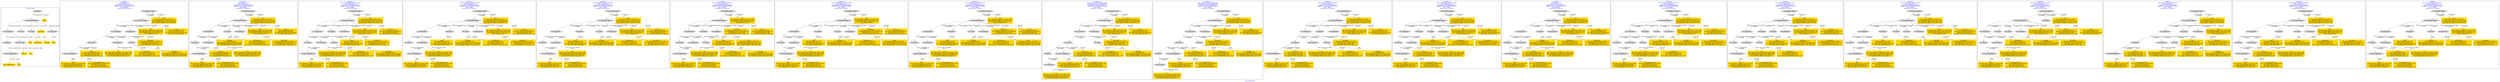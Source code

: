 digraph n0 {
fontcolor="blue"
remincross="true"
label="s16-s-hammer.xml"
subgraph cluster_0 {
label="1-correct model"
n2[style="filled",color="white",fillcolor="lightgray",label="E12_Production1"];
n3[style="filled",color="white",fillcolor="lightgray",label="E21_Person1"];
n4[style="filled",color="white",fillcolor="lightgray",label="E52_Time-Span1"];
n5[style="filled",color="white",fillcolor="lightgray",label="E82_Actor_Appellation1"];
n6[shape="plaintext",style="filled",fillcolor="gold",label="artist_uri"];
n7[style="filled",color="white",fillcolor="lightgray",label="E22_Man-Made_Object1"];
n8[style="filled",color="white",fillcolor="lightgray",label="E35_Title1"];
n9[style="filled",color="white",fillcolor="lightgray",label="E55_Type1"];
n10[shape="plaintext",style="filled",fillcolor="gold",label="description"];
n11[style="filled",color="white",fillcolor="lightgray",label="E78_Collection1"];
n12[shape="plaintext",style="filled",fillcolor="gold",label="title"];
n13[style="filled",color="white",fillcolor="lightgray",label="E38_Image1"];
n14[shape="plaintext",style="filled",fillcolor="gold",label="image"];
n15[shape="plaintext",style="filled",fillcolor="gold",label="year"];
n16[shape="plaintext",style="filled",fillcolor="gold",label="technique_uri"];
n17[shape="plaintext",style="filled",fillcolor="gold",label="technique"];
n18[shape="plaintext",style="filled",fillcolor="gold",label="name"];
n19[shape="plaintext",style="filled",fillcolor="gold",label="artist_appellation_uri"];
n20[shape="plaintext",style="filled",fillcolor="gold",label="artist"];
}
subgraph cluster_1 {
label="candidate 0\nlink coherence:1.0\nnode coherence:1.0\nconfidence:0.38279450589830755\nmapping score:0.5109315019661025\ncost:16.99964\n-precision:0.59-recall:0.56"
n22[style="filled",color="white",fillcolor="lightgray",label="E12_Production1"];
n23[style="filled",color="white",fillcolor="lightgray",label="E21_Person1"];
n24[style="filled",color="white",fillcolor="lightgray",label="E52_Time-Span2"];
n25[style="filled",color="white",fillcolor="lightgray",label="E55_Type1"];
n26[style="filled",color="white",fillcolor="lightgray",label="E82_Actor_Appellation1"];
n27[style="filled",color="white",fillcolor="lightgray",label="E22_Man-Made_Object1"];
n28[style="filled",color="white",fillcolor="lightgray",label="E8_Acquisition1"];
n29[style="filled",color="white",fillcolor="lightgray",label="E33_Linguistic_Object2"];
n30[shape="plaintext",style="filled",fillcolor="gold",label="name\n[E8_Acquisition,P3_has_note,0.353]\n[E73_Information_Object,P3_has_note,0.253]\n[E22_Man-Made_Object,P3_has_note,0.235]\n[E33_Linguistic_Object,P3_has_note,0.159]"];
n31[shape="plaintext",style="filled",fillcolor="gold",label="title\n[E73_Information_Object,P3_has_note,0.359]\n[E22_Man-Made_Object,P3_has_note,0.315]\n[E33_Linguistic_Object,P3_has_note,0.17]\n[E35_Title,label,0.155]"];
n32[shape="plaintext",style="filled",fillcolor="gold",label="artist\n[E73_Information_Object,P3_has_note,0.304]\n[E82_Actor_Appellation,label,0.283]\n[E22_Man-Made_Object,P3_has_note,0.272]\n[E8_Acquisition,P3_has_note,0.14]"];
n33[shape="plaintext",style="filled",fillcolor="gold",label="technique_uri\n[E55_Type,classLink,0.417]\n[E57_Material,classLink,0.341]\n[E74_Group,classLink,0.241]\n[E29_Design_or_Procedure,P3_has_note,0.001]"];
n34[shape="plaintext",style="filled",fillcolor="gold",label="artist_uri\n[E21_Person,classLink,0.44]\n[E82_Actor_Appellation,classLink,0.32]\n[E39_Actor,classLink,0.148]\n[E22_Man-Made_Object,classLink,0.092]"];
n35[shape="plaintext",style="filled",fillcolor="gold",label="description\n[E8_Acquisition,P3_has_note,0.295]\n[E73_Information_Object,P3_has_note,0.259]\n[E30_Right,P3_has_note,0.224]\n[E22_Man-Made_Object,P3_has_note,0.222]"];
n36[shape="plaintext",style="filled",fillcolor="gold",label="year\n[E52_Time-Span,P82_at_some_time_within,0.529]\n[E52_Time-Span,P82a_begin_of_the_begin,0.256]\n[E73_Information_Object,P3_has_note,0.116]\n[E22_Man-Made_Object,P3_has_note,0.1]"];
n37[shape="plaintext",style="filled",fillcolor="gold",label="image\n[E38_Image,classLink,0.691]\n[E39_Actor,classLink,0.144]\n[E22_Man-Made_Object,classLink,0.086]\n[E21_Person,classLink,0.079]"];
n38[shape="plaintext",style="filled",fillcolor="gold",label="technique\n[E55_Type,label,0.458]\n[E29_Design_or_Procedure,P3_has_note,0.422]\n[E73_Information_Object,P3_has_note,0.064]\n[E22_Man-Made_Object,P3_has_note,0.055]"];
n39[shape="plaintext",style="filled",fillcolor="gold",label="artist_appellation_uri\n[E82_Actor_Appellation,classLink,0.846]\n[E21_Person,classLink,0.1]\n[E39_Actor,classLink,0.034]\n[E22_Man-Made_Object,classLink,0.021]"];
}
subgraph cluster_2 {
label="candidate 1\nlink coherence:1.0\nnode coherence:1.0\nconfidence:0.38279450589830755\nmapping score:0.5109315019661025\ncost:16.99967\n-precision:0.65-recall:0.61"
n41[style="filled",color="white",fillcolor="lightgray",label="E12_Production1"];
n42[style="filled",color="white",fillcolor="lightgray",label="E21_Person1"];
n43[style="filled",color="white",fillcolor="lightgray",label="E52_Time-Span2"];
n44[style="filled",color="white",fillcolor="lightgray",label="E82_Actor_Appellation1"];
n45[style="filled",color="white",fillcolor="lightgray",label="E22_Man-Made_Object1"];
n46[style="filled",color="white",fillcolor="lightgray",label="E55_Type2"];
n47[style="filled",color="white",fillcolor="lightgray",label="E8_Acquisition1"];
n48[style="filled",color="white",fillcolor="lightgray",label="E33_Linguistic_Object2"];
n49[shape="plaintext",style="filled",fillcolor="gold",label="name\n[E8_Acquisition,P3_has_note,0.353]\n[E73_Information_Object,P3_has_note,0.253]\n[E22_Man-Made_Object,P3_has_note,0.235]\n[E33_Linguistic_Object,P3_has_note,0.159]"];
n50[shape="plaintext",style="filled",fillcolor="gold",label="title\n[E73_Information_Object,P3_has_note,0.359]\n[E22_Man-Made_Object,P3_has_note,0.315]\n[E33_Linguistic_Object,P3_has_note,0.17]\n[E35_Title,label,0.155]"];
n51[shape="plaintext",style="filled",fillcolor="gold",label="artist\n[E73_Information_Object,P3_has_note,0.304]\n[E82_Actor_Appellation,label,0.283]\n[E22_Man-Made_Object,P3_has_note,0.272]\n[E8_Acquisition,P3_has_note,0.14]"];
n52[shape="plaintext",style="filled",fillcolor="gold",label="artist_uri\n[E21_Person,classLink,0.44]\n[E82_Actor_Appellation,classLink,0.32]\n[E39_Actor,classLink,0.148]\n[E22_Man-Made_Object,classLink,0.092]"];
n53[shape="plaintext",style="filled",fillcolor="gold",label="description\n[E8_Acquisition,P3_has_note,0.295]\n[E73_Information_Object,P3_has_note,0.259]\n[E30_Right,P3_has_note,0.224]\n[E22_Man-Made_Object,P3_has_note,0.222]"];
n54[shape="plaintext",style="filled",fillcolor="gold",label="year\n[E52_Time-Span,P82_at_some_time_within,0.529]\n[E52_Time-Span,P82a_begin_of_the_begin,0.256]\n[E73_Information_Object,P3_has_note,0.116]\n[E22_Man-Made_Object,P3_has_note,0.1]"];
n55[shape="plaintext",style="filled",fillcolor="gold",label="technique\n[E55_Type,label,0.458]\n[E29_Design_or_Procedure,P3_has_note,0.422]\n[E73_Information_Object,P3_has_note,0.064]\n[E22_Man-Made_Object,P3_has_note,0.055]"];
n56[shape="plaintext",style="filled",fillcolor="gold",label="image\n[E38_Image,classLink,0.691]\n[E39_Actor,classLink,0.144]\n[E22_Man-Made_Object,classLink,0.086]\n[E21_Person,classLink,0.079]"];
n57[shape="plaintext",style="filled",fillcolor="gold",label="technique_uri\n[E55_Type,classLink,0.417]\n[E57_Material,classLink,0.341]\n[E74_Group,classLink,0.241]\n[E29_Design_or_Procedure,P3_has_note,0.001]"];
n58[shape="plaintext",style="filled",fillcolor="gold",label="artist_appellation_uri\n[E82_Actor_Appellation,classLink,0.846]\n[E21_Person,classLink,0.1]\n[E39_Actor,classLink,0.034]\n[E22_Man-Made_Object,classLink,0.021]"];
}
subgraph cluster_3 {
label="candidate 10\nlink coherence:0.9444444444444444\nnode coherence:1.0\nconfidence:0.4086236692234638\nmapping score:0.5195412230744879\ncost:17.99964\n-precision:0.56-recall:0.56"
n60[style="filled",color="white",fillcolor="lightgray",label="E12_Production1"];
n61[style="filled",color="white",fillcolor="lightgray",label="E21_Person1"];
n62[style="filled",color="white",fillcolor="lightgray",label="E52_Time-Span2"];
n63[style="filled",color="white",fillcolor="lightgray",label="E55_Type1"];
n64[style="filled",color="white",fillcolor="lightgray",label="E82_Actor_Appellation1"];
n65[style="filled",color="white",fillcolor="lightgray",label="E22_Man-Made_Object1"];
n66[style="filled",color="white",fillcolor="lightgray",label="E38_Image1"];
n67[style="filled",color="white",fillcolor="lightgray",label="E8_Acquisition1"];
n68[style="filled",color="white",fillcolor="lightgray",label="E33_Linguistic_Object2"];
n69[shape="plaintext",style="filled",fillcolor="gold",label="name\n[E8_Acquisition,P3_has_note,0.353]\n[E73_Information_Object,P3_has_note,0.253]\n[E22_Man-Made_Object,P3_has_note,0.235]\n[E33_Linguistic_Object,P3_has_note,0.159]"];
n70[shape="plaintext",style="filled",fillcolor="gold",label="title\n[E73_Information_Object,P3_has_note,0.359]\n[E22_Man-Made_Object,P3_has_note,0.315]\n[E33_Linguistic_Object,P3_has_note,0.17]\n[E35_Title,label,0.155]"];
n71[shape="plaintext",style="filled",fillcolor="gold",label="artist\n[E73_Information_Object,P3_has_note,0.304]\n[E82_Actor_Appellation,label,0.283]\n[E22_Man-Made_Object,P3_has_note,0.272]\n[E8_Acquisition,P3_has_note,0.14]"];
n72[shape="plaintext",style="filled",fillcolor="gold",label="technique_uri\n[E55_Type,classLink,0.417]\n[E57_Material,classLink,0.341]\n[E74_Group,classLink,0.241]\n[E29_Design_or_Procedure,P3_has_note,0.001]"];
n73[shape="plaintext",style="filled",fillcolor="gold",label="description\n[E8_Acquisition,P3_has_note,0.295]\n[E73_Information_Object,P3_has_note,0.259]\n[E30_Right,P3_has_note,0.224]\n[E22_Man-Made_Object,P3_has_note,0.222]"];
n74[shape="plaintext",style="filled",fillcolor="gold",label="year\n[E52_Time-Span,P82_at_some_time_within,0.529]\n[E52_Time-Span,P82a_begin_of_the_begin,0.256]\n[E73_Information_Object,P3_has_note,0.116]\n[E22_Man-Made_Object,P3_has_note,0.1]"];
n75[shape="plaintext",style="filled",fillcolor="gold",label="image\n[E38_Image,classLink,0.691]\n[E39_Actor,classLink,0.144]\n[E22_Man-Made_Object,classLink,0.086]\n[E21_Person,classLink,0.079]"];
n76[shape="plaintext",style="filled",fillcolor="gold",label="artist_uri\n[E21_Person,classLink,0.44]\n[E82_Actor_Appellation,classLink,0.32]\n[E39_Actor,classLink,0.148]\n[E22_Man-Made_Object,classLink,0.092]"];
n77[shape="plaintext",style="filled",fillcolor="gold",label="technique\n[E55_Type,label,0.458]\n[E29_Design_or_Procedure,P3_has_note,0.422]\n[E73_Information_Object,P3_has_note,0.064]\n[E22_Man-Made_Object,P3_has_note,0.055]"];
n78[shape="plaintext",style="filled",fillcolor="gold",label="artist_appellation_uri\n[E82_Actor_Appellation,classLink,0.846]\n[E21_Person,classLink,0.1]\n[E39_Actor,classLink,0.034]\n[E22_Man-Made_Object,classLink,0.021]"];
}
subgraph cluster_4 {
label="candidate 11\nlink coherence:0.9444444444444444\nnode coherence:1.0\nconfidence:0.4086236692234638\nmapping score:0.5195412230744879\ncost:17.99967\n-precision:0.61-recall:0.61"
n80[style="filled",color="white",fillcolor="lightgray",label="E12_Production1"];
n81[style="filled",color="white",fillcolor="lightgray",label="E21_Person1"];
n82[style="filled",color="white",fillcolor="lightgray",label="E52_Time-Span2"];
n83[style="filled",color="white",fillcolor="lightgray",label="E82_Actor_Appellation1"];
n84[style="filled",color="white",fillcolor="lightgray",label="E22_Man-Made_Object1"];
n85[style="filled",color="white",fillcolor="lightgray",label="E38_Image1"];
n86[style="filled",color="white",fillcolor="lightgray",label="E55_Type2"];
n87[style="filled",color="white",fillcolor="lightgray",label="E8_Acquisition1"];
n88[style="filled",color="white",fillcolor="lightgray",label="E33_Linguistic_Object2"];
n89[shape="plaintext",style="filled",fillcolor="gold",label="name\n[E8_Acquisition,P3_has_note,0.353]\n[E73_Information_Object,P3_has_note,0.253]\n[E22_Man-Made_Object,P3_has_note,0.235]\n[E33_Linguistic_Object,P3_has_note,0.159]"];
n90[shape="plaintext",style="filled",fillcolor="gold",label="title\n[E73_Information_Object,P3_has_note,0.359]\n[E22_Man-Made_Object,P3_has_note,0.315]\n[E33_Linguistic_Object,P3_has_note,0.17]\n[E35_Title,label,0.155]"];
n91[shape="plaintext",style="filled",fillcolor="gold",label="artist\n[E73_Information_Object,P3_has_note,0.304]\n[E82_Actor_Appellation,label,0.283]\n[E22_Man-Made_Object,P3_has_note,0.272]\n[E8_Acquisition,P3_has_note,0.14]"];
n92[shape="plaintext",style="filled",fillcolor="gold",label="description\n[E8_Acquisition,P3_has_note,0.295]\n[E73_Information_Object,P3_has_note,0.259]\n[E30_Right,P3_has_note,0.224]\n[E22_Man-Made_Object,P3_has_note,0.222]"];
n93[shape="plaintext",style="filled",fillcolor="gold",label="year\n[E52_Time-Span,P82_at_some_time_within,0.529]\n[E52_Time-Span,P82a_begin_of_the_begin,0.256]\n[E73_Information_Object,P3_has_note,0.116]\n[E22_Man-Made_Object,P3_has_note,0.1]"];
n94[shape="plaintext",style="filled",fillcolor="gold",label="technique\n[E55_Type,label,0.458]\n[E29_Design_or_Procedure,P3_has_note,0.422]\n[E73_Information_Object,P3_has_note,0.064]\n[E22_Man-Made_Object,P3_has_note,0.055]"];
n95[shape="plaintext",style="filled",fillcolor="gold",label="image\n[E38_Image,classLink,0.691]\n[E39_Actor,classLink,0.144]\n[E22_Man-Made_Object,classLink,0.086]\n[E21_Person,classLink,0.079]"];
n96[shape="plaintext",style="filled",fillcolor="gold",label="artist_uri\n[E21_Person,classLink,0.44]\n[E82_Actor_Appellation,classLink,0.32]\n[E39_Actor,classLink,0.148]\n[E22_Man-Made_Object,classLink,0.092]"];
n97[shape="plaintext",style="filled",fillcolor="gold",label="technique_uri\n[E55_Type,classLink,0.417]\n[E57_Material,classLink,0.341]\n[E74_Group,classLink,0.241]\n[E29_Design_or_Procedure,P3_has_note,0.001]"];
n98[shape="plaintext",style="filled",fillcolor="gold",label="artist_appellation_uri\n[E82_Actor_Appellation,classLink,0.846]\n[E21_Person,classLink,0.1]\n[E39_Actor,classLink,0.034]\n[E22_Man-Made_Object,classLink,0.021]"];
}
subgraph cluster_5 {
label="candidate 12\nlink coherence:0.9444444444444444\nnode coherence:1.0\nconfidence:0.4086236692234638\nmapping score:0.5195412230744879\ncost:17.99969\n-precision:0.61-recall:0.61"
n100[style="filled",color="white",fillcolor="lightgray",label="E12_Production1"];
n101[style="filled",color="white",fillcolor="lightgray",label="E21_Person1"];
n102[style="filled",color="white",fillcolor="lightgray",label="E52_Time-Span2"];
n103[style="filled",color="white",fillcolor="lightgray",label="E82_Actor_Appellation1"];
n104[style="filled",color="white",fillcolor="lightgray",label="E22_Man-Made_Object1"];
n105[style="filled",color="white",fillcolor="lightgray",label="E38_Image1"];
n106[style="filled",color="white",fillcolor="lightgray",label="E55_Type3"];
n107[style="filled",color="white",fillcolor="lightgray",label="E8_Acquisition1"];
n108[style="filled",color="white",fillcolor="lightgray",label="E33_Linguistic_Object2"];
n109[shape="plaintext",style="filled",fillcolor="gold",label="name\n[E8_Acquisition,P3_has_note,0.353]\n[E73_Information_Object,P3_has_note,0.253]\n[E22_Man-Made_Object,P3_has_note,0.235]\n[E33_Linguistic_Object,P3_has_note,0.159]"];
n110[shape="plaintext",style="filled",fillcolor="gold",label="title\n[E73_Information_Object,P3_has_note,0.359]\n[E22_Man-Made_Object,P3_has_note,0.315]\n[E33_Linguistic_Object,P3_has_note,0.17]\n[E35_Title,label,0.155]"];
n111[shape="plaintext",style="filled",fillcolor="gold",label="artist\n[E73_Information_Object,P3_has_note,0.304]\n[E82_Actor_Appellation,label,0.283]\n[E22_Man-Made_Object,P3_has_note,0.272]\n[E8_Acquisition,P3_has_note,0.14]"];
n112[shape="plaintext",style="filled",fillcolor="gold",label="technique\n[E55_Type,label,0.458]\n[E29_Design_or_Procedure,P3_has_note,0.422]\n[E73_Information_Object,P3_has_note,0.064]\n[E22_Man-Made_Object,P3_has_note,0.055]"];
n113[shape="plaintext",style="filled",fillcolor="gold",label="description\n[E8_Acquisition,P3_has_note,0.295]\n[E73_Information_Object,P3_has_note,0.259]\n[E30_Right,P3_has_note,0.224]\n[E22_Man-Made_Object,P3_has_note,0.222]"];
n114[shape="plaintext",style="filled",fillcolor="gold",label="year\n[E52_Time-Span,P82_at_some_time_within,0.529]\n[E52_Time-Span,P82a_begin_of_the_begin,0.256]\n[E73_Information_Object,P3_has_note,0.116]\n[E22_Man-Made_Object,P3_has_note,0.1]"];
n115[shape="plaintext",style="filled",fillcolor="gold",label="technique_uri\n[E55_Type,classLink,0.417]\n[E57_Material,classLink,0.341]\n[E74_Group,classLink,0.241]\n[E29_Design_or_Procedure,P3_has_note,0.001]"];
n116[shape="plaintext",style="filled",fillcolor="gold",label="image\n[E38_Image,classLink,0.691]\n[E39_Actor,classLink,0.144]\n[E22_Man-Made_Object,classLink,0.086]\n[E21_Person,classLink,0.079]"];
n117[shape="plaintext",style="filled",fillcolor="gold",label="artist_uri\n[E21_Person,classLink,0.44]\n[E82_Actor_Appellation,classLink,0.32]\n[E39_Actor,classLink,0.148]\n[E22_Man-Made_Object,classLink,0.092]"];
n118[shape="plaintext",style="filled",fillcolor="gold",label="artist_appellation_uri\n[E82_Actor_Appellation,classLink,0.846]\n[E21_Person,classLink,0.1]\n[E39_Actor,classLink,0.034]\n[E22_Man-Made_Object,classLink,0.021]"];
}
subgraph cluster_6 {
label="candidate 13\nlink coherence:0.9444444444444444\nnode coherence:1.0\nconfidence:0.40624440996769884\nmapping score:0.5187481366558996\ncost:17.99964\n-precision:0.61-recall:0.61"
n120[style="filled",color="white",fillcolor="lightgray",label="E12_Production1"];
n121[style="filled",color="white",fillcolor="lightgray",label="E21_Person1"];
n122[style="filled",color="white",fillcolor="lightgray",label="E52_Time-Span2"];
n123[style="filled",color="white",fillcolor="lightgray",label="E55_Type1"];
n124[style="filled",color="white",fillcolor="lightgray",label="E82_Actor_Appellation1"];
n125[style="filled",color="white",fillcolor="lightgray",label="E22_Man-Made_Object1"];
n126[style="filled",color="white",fillcolor="lightgray",label="E38_Image1"];
n127[style="filled",color="white",fillcolor="lightgray",label="E8_Acquisition1"];
n128[style="filled",color="white",fillcolor="lightgray",label="E33_Linguistic_Object2"];
n129[shape="plaintext",style="filled",fillcolor="gold",label="title\n[E73_Information_Object,P3_has_note,0.359]\n[E22_Man-Made_Object,P3_has_note,0.315]\n[E33_Linguistic_Object,P3_has_note,0.17]\n[E35_Title,label,0.155]"];
n130[shape="plaintext",style="filled",fillcolor="gold",label="description\n[E8_Acquisition,P3_has_note,0.295]\n[E73_Information_Object,P3_has_note,0.259]\n[E30_Right,P3_has_note,0.224]\n[E22_Man-Made_Object,P3_has_note,0.222]"];
n131[shape="plaintext",style="filled",fillcolor="gold",label="artist\n[E73_Information_Object,P3_has_note,0.304]\n[E82_Actor_Appellation,label,0.283]\n[E22_Man-Made_Object,P3_has_note,0.272]\n[E8_Acquisition,P3_has_note,0.14]"];
n132[shape="plaintext",style="filled",fillcolor="gold",label="technique_uri\n[E55_Type,classLink,0.417]\n[E57_Material,classLink,0.341]\n[E74_Group,classLink,0.241]\n[E29_Design_or_Procedure,P3_has_note,0.001]"];
n133[shape="plaintext",style="filled",fillcolor="gold",label="name\n[E8_Acquisition,P3_has_note,0.353]\n[E73_Information_Object,P3_has_note,0.253]\n[E22_Man-Made_Object,P3_has_note,0.235]\n[E33_Linguistic_Object,P3_has_note,0.159]"];
n134[shape="plaintext",style="filled",fillcolor="gold",label="year\n[E52_Time-Span,P82_at_some_time_within,0.529]\n[E52_Time-Span,P82a_begin_of_the_begin,0.256]\n[E73_Information_Object,P3_has_note,0.116]\n[E22_Man-Made_Object,P3_has_note,0.1]"];
n135[shape="plaintext",style="filled",fillcolor="gold",label="image\n[E38_Image,classLink,0.691]\n[E39_Actor,classLink,0.144]\n[E22_Man-Made_Object,classLink,0.086]\n[E21_Person,classLink,0.079]"];
n136[shape="plaintext",style="filled",fillcolor="gold",label="artist_uri\n[E21_Person,classLink,0.44]\n[E82_Actor_Appellation,classLink,0.32]\n[E39_Actor,classLink,0.148]\n[E22_Man-Made_Object,classLink,0.092]"];
n137[shape="plaintext",style="filled",fillcolor="gold",label="technique\n[E55_Type,label,0.458]\n[E29_Design_or_Procedure,P3_has_note,0.422]\n[E73_Information_Object,P3_has_note,0.064]\n[E22_Man-Made_Object,P3_has_note,0.055]"];
n138[shape="plaintext",style="filled",fillcolor="gold",label="artist_appellation_uri\n[E82_Actor_Appellation,classLink,0.846]\n[E21_Person,classLink,0.1]\n[E39_Actor,classLink,0.034]\n[E22_Man-Made_Object,classLink,0.021]"];
}
subgraph cluster_7 {
label="candidate 14\nlink coherence:0.9444444444444444\nnode coherence:1.0\nconfidence:0.40624440996769884\nmapping score:0.5187481366558996\ncost:17.99967\n-precision:0.67-recall:0.67"
n140[style="filled",color="white",fillcolor="lightgray",label="E12_Production1"];
n141[style="filled",color="white",fillcolor="lightgray",label="E21_Person1"];
n142[style="filled",color="white",fillcolor="lightgray",label="E52_Time-Span2"];
n143[style="filled",color="white",fillcolor="lightgray",label="E82_Actor_Appellation1"];
n144[style="filled",color="white",fillcolor="lightgray",label="E22_Man-Made_Object1"];
n145[style="filled",color="white",fillcolor="lightgray",label="E38_Image1"];
n146[style="filled",color="white",fillcolor="lightgray",label="E55_Type2"];
n147[style="filled",color="white",fillcolor="lightgray",label="E8_Acquisition1"];
n148[style="filled",color="white",fillcolor="lightgray",label="E33_Linguistic_Object2"];
n149[shape="plaintext",style="filled",fillcolor="gold",label="title\n[E73_Information_Object,P3_has_note,0.359]\n[E22_Man-Made_Object,P3_has_note,0.315]\n[E33_Linguistic_Object,P3_has_note,0.17]\n[E35_Title,label,0.155]"];
n150[shape="plaintext",style="filled",fillcolor="gold",label="description\n[E8_Acquisition,P3_has_note,0.295]\n[E73_Information_Object,P3_has_note,0.259]\n[E30_Right,P3_has_note,0.224]\n[E22_Man-Made_Object,P3_has_note,0.222]"];
n151[shape="plaintext",style="filled",fillcolor="gold",label="artist\n[E73_Information_Object,P3_has_note,0.304]\n[E82_Actor_Appellation,label,0.283]\n[E22_Man-Made_Object,P3_has_note,0.272]\n[E8_Acquisition,P3_has_note,0.14]"];
n152[shape="plaintext",style="filled",fillcolor="gold",label="name\n[E8_Acquisition,P3_has_note,0.353]\n[E73_Information_Object,P3_has_note,0.253]\n[E22_Man-Made_Object,P3_has_note,0.235]\n[E33_Linguistic_Object,P3_has_note,0.159]"];
n153[shape="plaintext",style="filled",fillcolor="gold",label="year\n[E52_Time-Span,P82_at_some_time_within,0.529]\n[E52_Time-Span,P82a_begin_of_the_begin,0.256]\n[E73_Information_Object,P3_has_note,0.116]\n[E22_Man-Made_Object,P3_has_note,0.1]"];
n154[shape="plaintext",style="filled",fillcolor="gold",label="technique\n[E55_Type,label,0.458]\n[E29_Design_or_Procedure,P3_has_note,0.422]\n[E73_Information_Object,P3_has_note,0.064]\n[E22_Man-Made_Object,P3_has_note,0.055]"];
n155[shape="plaintext",style="filled",fillcolor="gold",label="image\n[E38_Image,classLink,0.691]\n[E39_Actor,classLink,0.144]\n[E22_Man-Made_Object,classLink,0.086]\n[E21_Person,classLink,0.079]"];
n156[shape="plaintext",style="filled",fillcolor="gold",label="artist_uri\n[E21_Person,classLink,0.44]\n[E82_Actor_Appellation,classLink,0.32]\n[E39_Actor,classLink,0.148]\n[E22_Man-Made_Object,classLink,0.092]"];
n157[shape="plaintext",style="filled",fillcolor="gold",label="technique_uri\n[E55_Type,classLink,0.417]\n[E57_Material,classLink,0.341]\n[E74_Group,classLink,0.241]\n[E29_Design_or_Procedure,P3_has_note,0.001]"];
n158[shape="plaintext",style="filled",fillcolor="gold",label="artist_appellation_uri\n[E82_Actor_Appellation,classLink,0.846]\n[E21_Person,classLink,0.1]\n[E39_Actor,classLink,0.034]\n[E22_Man-Made_Object,classLink,0.021]"];
}
subgraph cluster_8 {
label="candidate 15\nlink coherence:0.9444444444444444\nnode coherence:1.0\nconfidence:0.40624440996769884\nmapping score:0.5187481366558996\ncost:17.99969\n-precision:0.67-recall:0.67"
n160[style="filled",color="white",fillcolor="lightgray",label="E12_Production1"];
n161[style="filled",color="white",fillcolor="lightgray",label="E21_Person1"];
n162[style="filled",color="white",fillcolor="lightgray",label="E52_Time-Span2"];
n163[style="filled",color="white",fillcolor="lightgray",label="E82_Actor_Appellation1"];
n164[style="filled",color="white",fillcolor="lightgray",label="E22_Man-Made_Object1"];
n165[style="filled",color="white",fillcolor="lightgray",label="E38_Image1"];
n166[style="filled",color="white",fillcolor="lightgray",label="E55_Type3"];
n167[style="filled",color="white",fillcolor="lightgray",label="E8_Acquisition1"];
n168[style="filled",color="white",fillcolor="lightgray",label="E33_Linguistic_Object2"];
n169[shape="plaintext",style="filled",fillcolor="gold",label="title\n[E73_Information_Object,P3_has_note,0.359]\n[E22_Man-Made_Object,P3_has_note,0.315]\n[E33_Linguistic_Object,P3_has_note,0.17]\n[E35_Title,label,0.155]"];
n170[shape="plaintext",style="filled",fillcolor="gold",label="description\n[E8_Acquisition,P3_has_note,0.295]\n[E73_Information_Object,P3_has_note,0.259]\n[E30_Right,P3_has_note,0.224]\n[E22_Man-Made_Object,P3_has_note,0.222]"];
n171[shape="plaintext",style="filled",fillcolor="gold",label="artist\n[E73_Information_Object,P3_has_note,0.304]\n[E82_Actor_Appellation,label,0.283]\n[E22_Man-Made_Object,P3_has_note,0.272]\n[E8_Acquisition,P3_has_note,0.14]"];
n172[shape="plaintext",style="filled",fillcolor="gold",label="technique\n[E55_Type,label,0.458]\n[E29_Design_or_Procedure,P3_has_note,0.422]\n[E73_Information_Object,P3_has_note,0.064]\n[E22_Man-Made_Object,P3_has_note,0.055]"];
n173[shape="plaintext",style="filled",fillcolor="gold",label="name\n[E8_Acquisition,P3_has_note,0.353]\n[E73_Information_Object,P3_has_note,0.253]\n[E22_Man-Made_Object,P3_has_note,0.235]\n[E33_Linguistic_Object,P3_has_note,0.159]"];
n174[shape="plaintext",style="filled",fillcolor="gold",label="year\n[E52_Time-Span,P82_at_some_time_within,0.529]\n[E52_Time-Span,P82a_begin_of_the_begin,0.256]\n[E73_Information_Object,P3_has_note,0.116]\n[E22_Man-Made_Object,P3_has_note,0.1]"];
n175[shape="plaintext",style="filled",fillcolor="gold",label="technique_uri\n[E55_Type,classLink,0.417]\n[E57_Material,classLink,0.341]\n[E74_Group,classLink,0.241]\n[E29_Design_or_Procedure,P3_has_note,0.001]"];
n176[shape="plaintext",style="filled",fillcolor="gold",label="image\n[E38_Image,classLink,0.691]\n[E39_Actor,classLink,0.144]\n[E22_Man-Made_Object,classLink,0.086]\n[E21_Person,classLink,0.079]"];
n177[shape="plaintext",style="filled",fillcolor="gold",label="artist_uri\n[E21_Person,classLink,0.44]\n[E82_Actor_Appellation,classLink,0.32]\n[E39_Actor,classLink,0.148]\n[E22_Man-Made_Object,classLink,0.092]"];
n178[shape="plaintext",style="filled",fillcolor="gold",label="artist_appellation_uri\n[E82_Actor_Appellation,classLink,0.846]\n[E21_Person,classLink,0.1]\n[E39_Actor,classLink,0.034]\n[E22_Man-Made_Object,classLink,0.021]"];
}
subgraph cluster_9 {
label="candidate 16\nlink coherence:0.9444444444444444\nnode coherence:0.9411764705882353\nconfidence:0.38279450589830755\nmapping score:0.4913236588288476\ncost:17.99961\n-precision:0.5-recall:0.5"
n180[style="filled",color="white",fillcolor="lightgray",label="E12_Production1"];
n181[style="filled",color="white",fillcolor="lightgray",label="E21_Person1"];
n182[style="filled",color="white",fillcolor="lightgray",label="E55_Type1"];
n183[style="filled",color="white",fillcolor="lightgray",label="E67_Birth1"];
n184[style="filled",color="white",fillcolor="lightgray",label="E82_Actor_Appellation1"];
n185[style="filled",color="white",fillcolor="lightgray",label="E22_Man-Made_Object1"];
n186[style="filled",color="white",fillcolor="lightgray",label="E8_Acquisition1"];
n187[style="filled",color="white",fillcolor="lightgray",label="E33_Linguistic_Object2"];
n188[style="filled",color="white",fillcolor="lightgray",label="E52_Time-Span1"];
n189[shape="plaintext",style="filled",fillcolor="gold",label="name\n[E8_Acquisition,P3_has_note,0.353]\n[E73_Information_Object,P3_has_note,0.253]\n[E22_Man-Made_Object,P3_has_note,0.235]\n[E33_Linguistic_Object,P3_has_note,0.159]"];
n190[shape="plaintext",style="filled",fillcolor="gold",label="title\n[E73_Information_Object,P3_has_note,0.359]\n[E22_Man-Made_Object,P3_has_note,0.315]\n[E33_Linguistic_Object,P3_has_note,0.17]\n[E35_Title,label,0.155]"];
n191[shape="plaintext",style="filled",fillcolor="gold",label="artist\n[E73_Information_Object,P3_has_note,0.304]\n[E82_Actor_Appellation,label,0.283]\n[E22_Man-Made_Object,P3_has_note,0.272]\n[E8_Acquisition,P3_has_note,0.14]"];
n192[shape="plaintext",style="filled",fillcolor="gold",label="technique_uri\n[E55_Type,classLink,0.417]\n[E57_Material,classLink,0.341]\n[E74_Group,classLink,0.241]\n[E29_Design_or_Procedure,P3_has_note,0.001]"];
n193[shape="plaintext",style="filled",fillcolor="gold",label="artist_uri\n[E21_Person,classLink,0.44]\n[E82_Actor_Appellation,classLink,0.32]\n[E39_Actor,classLink,0.148]\n[E22_Man-Made_Object,classLink,0.092]"];
n194[shape="plaintext",style="filled",fillcolor="gold",label="description\n[E8_Acquisition,P3_has_note,0.295]\n[E73_Information_Object,P3_has_note,0.259]\n[E30_Right,P3_has_note,0.224]\n[E22_Man-Made_Object,P3_has_note,0.222]"];
n195[shape="plaintext",style="filled",fillcolor="gold",label="image\n[E38_Image,classLink,0.691]\n[E39_Actor,classLink,0.144]\n[E22_Man-Made_Object,classLink,0.086]\n[E21_Person,classLink,0.079]"];
n196[shape="plaintext",style="filled",fillcolor="gold",label="year\n[E52_Time-Span,P82_at_some_time_within,0.529]\n[E52_Time-Span,P82a_begin_of_the_begin,0.256]\n[E73_Information_Object,P3_has_note,0.116]\n[E22_Man-Made_Object,P3_has_note,0.1]"];
n197[shape="plaintext",style="filled",fillcolor="gold",label="technique\n[E55_Type,label,0.458]\n[E29_Design_or_Procedure,P3_has_note,0.422]\n[E73_Information_Object,P3_has_note,0.064]\n[E22_Man-Made_Object,P3_has_note,0.055]"];
n198[shape="plaintext",style="filled",fillcolor="gold",label="artist_appellation_uri\n[E82_Actor_Appellation,classLink,0.846]\n[E21_Person,classLink,0.1]\n[E39_Actor,classLink,0.034]\n[E22_Man-Made_Object,classLink,0.021]"];
}
subgraph cluster_10 {
label="candidate 17\nlink coherence:0.9444444444444444\nnode coherence:0.9411764705882353\nconfidence:0.38279450589830755\nmapping score:0.4913236588288476\ncost:17.99962\n-precision:0.5-recall:0.5"
n200[style="filled",color="white",fillcolor="lightgray",label="E12_Production1"];
n201[style="filled",color="white",fillcolor="lightgray",label="E21_Person1"];
n202[style="filled",color="white",fillcolor="lightgray",label="E55_Type1"];
n203[style="filled",color="white",fillcolor="lightgray",label="E67_Birth1"];
n204[style="filled",color="white",fillcolor="lightgray",label="E82_Actor_Appellation1"];
n205[style="filled",color="white",fillcolor="lightgray",label="E22_Man-Made_Object1"];
n206[style="filled",color="white",fillcolor="lightgray",label="E8_Acquisition1"];
n207[style="filled",color="white",fillcolor="lightgray",label="E33_Linguistic_Object1"];
n208[style="filled",color="white",fillcolor="lightgray",label="E52_Time-Span1"];
n209[shape="plaintext",style="filled",fillcolor="gold",label="name\n[E8_Acquisition,P3_has_note,0.353]\n[E73_Information_Object,P3_has_note,0.253]\n[E22_Man-Made_Object,P3_has_note,0.235]\n[E33_Linguistic_Object,P3_has_note,0.159]"];
n210[shape="plaintext",style="filled",fillcolor="gold",label="title\n[E73_Information_Object,P3_has_note,0.359]\n[E22_Man-Made_Object,P3_has_note,0.315]\n[E33_Linguistic_Object,P3_has_note,0.17]\n[E35_Title,label,0.155]"];
n211[shape="plaintext",style="filled",fillcolor="gold",label="artist\n[E73_Information_Object,P3_has_note,0.304]\n[E82_Actor_Appellation,label,0.283]\n[E22_Man-Made_Object,P3_has_note,0.272]\n[E8_Acquisition,P3_has_note,0.14]"];
n212[shape="plaintext",style="filled",fillcolor="gold",label="technique_uri\n[E55_Type,classLink,0.417]\n[E57_Material,classLink,0.341]\n[E74_Group,classLink,0.241]\n[E29_Design_or_Procedure,P3_has_note,0.001]"];
n213[shape="plaintext",style="filled",fillcolor="gold",label="artist_uri\n[E21_Person,classLink,0.44]\n[E82_Actor_Appellation,classLink,0.32]\n[E39_Actor,classLink,0.148]\n[E22_Man-Made_Object,classLink,0.092]"];
n214[shape="plaintext",style="filled",fillcolor="gold",label="description\n[E8_Acquisition,P3_has_note,0.295]\n[E73_Information_Object,P3_has_note,0.259]\n[E30_Right,P3_has_note,0.224]\n[E22_Man-Made_Object,P3_has_note,0.222]"];
n215[shape="plaintext",style="filled",fillcolor="gold",label="image\n[E38_Image,classLink,0.691]\n[E39_Actor,classLink,0.144]\n[E22_Man-Made_Object,classLink,0.086]\n[E21_Person,classLink,0.079]"];
n216[shape="plaintext",style="filled",fillcolor="gold",label="year\n[E52_Time-Span,P82_at_some_time_within,0.529]\n[E52_Time-Span,P82a_begin_of_the_begin,0.256]\n[E73_Information_Object,P3_has_note,0.116]\n[E22_Man-Made_Object,P3_has_note,0.1]"];
n217[shape="plaintext",style="filled",fillcolor="gold",label="technique\n[E55_Type,label,0.458]\n[E29_Design_or_Procedure,P3_has_note,0.422]\n[E73_Information_Object,P3_has_note,0.064]\n[E22_Man-Made_Object,P3_has_note,0.055]"];
n218[shape="plaintext",style="filled",fillcolor="gold",label="artist_appellation_uri\n[E82_Actor_Appellation,classLink,0.846]\n[E21_Person,classLink,0.1]\n[E39_Actor,classLink,0.034]\n[E22_Man-Made_Object,classLink,0.021]"];
}
subgraph cluster_11 {
label="candidate 18\nlink coherence:0.9444444444444444\nnode coherence:1.0\nconfidence:0.38279450589830755\nmapping score:0.5109315019661025\ncost:17.99964\n-precision:0.56-recall:0.56"
n220[style="filled",color="white",fillcolor="lightgray",label="E12_Production1"];
n221[style="filled",color="white",fillcolor="lightgray",label="E21_Person1"];
n222[style="filled",color="white",fillcolor="lightgray",label="E52_Time-Span2"];
n223[style="filled",color="white",fillcolor="lightgray",label="E55_Type1"];
n224[style="filled",color="white",fillcolor="lightgray",label="E82_Actor_Appellation1"];
n225[style="filled",color="white",fillcolor="lightgray",label="E22_Man-Made_Object1"];
n226[style="filled",color="white",fillcolor="lightgray",label="E38_Image1"];
n227[style="filled",color="white",fillcolor="lightgray",label="E8_Acquisition1"];
n228[style="filled",color="white",fillcolor="lightgray",label="E33_Linguistic_Object2"];
n229[shape="plaintext",style="filled",fillcolor="gold",label="name\n[E8_Acquisition,P3_has_note,0.353]\n[E73_Information_Object,P3_has_note,0.253]\n[E22_Man-Made_Object,P3_has_note,0.235]\n[E33_Linguistic_Object,P3_has_note,0.159]"];
n230[shape="plaintext",style="filled",fillcolor="gold",label="title\n[E73_Information_Object,P3_has_note,0.359]\n[E22_Man-Made_Object,P3_has_note,0.315]\n[E33_Linguistic_Object,P3_has_note,0.17]\n[E35_Title,label,0.155]"];
n231[shape="plaintext",style="filled",fillcolor="gold",label="artist\n[E73_Information_Object,P3_has_note,0.304]\n[E82_Actor_Appellation,label,0.283]\n[E22_Man-Made_Object,P3_has_note,0.272]\n[E8_Acquisition,P3_has_note,0.14]"];
n232[shape="plaintext",style="filled",fillcolor="gold",label="technique_uri\n[E55_Type,classLink,0.417]\n[E57_Material,classLink,0.341]\n[E74_Group,classLink,0.241]\n[E29_Design_or_Procedure,P3_has_note,0.001]"];
n233[shape="plaintext",style="filled",fillcolor="gold",label="artist_uri\n[E21_Person,classLink,0.44]\n[E82_Actor_Appellation,classLink,0.32]\n[E39_Actor,classLink,0.148]\n[E22_Man-Made_Object,classLink,0.092]"];
n234[shape="plaintext",style="filled",fillcolor="gold",label="description\n[E8_Acquisition,P3_has_note,0.295]\n[E73_Information_Object,P3_has_note,0.259]\n[E30_Right,P3_has_note,0.224]\n[E22_Man-Made_Object,P3_has_note,0.222]"];
n235[shape="plaintext",style="filled",fillcolor="gold",label="year\n[E52_Time-Span,P82_at_some_time_within,0.529]\n[E52_Time-Span,P82a_begin_of_the_begin,0.256]\n[E73_Information_Object,P3_has_note,0.116]\n[E22_Man-Made_Object,P3_has_note,0.1]"];
n236[shape="plaintext",style="filled",fillcolor="gold",label="image\n[E38_Image,classLink,0.691]\n[E39_Actor,classLink,0.144]\n[E22_Man-Made_Object,classLink,0.086]\n[E21_Person,classLink,0.079]"];
n237[shape="plaintext",style="filled",fillcolor="gold",label="technique\n[E55_Type,label,0.458]\n[E29_Design_or_Procedure,P3_has_note,0.422]\n[E73_Information_Object,P3_has_note,0.064]\n[E22_Man-Made_Object,P3_has_note,0.055]"];
n238[shape="plaintext",style="filled",fillcolor="gold",label="artist_appellation_uri\n[E82_Actor_Appellation,classLink,0.846]\n[E21_Person,classLink,0.1]\n[E39_Actor,classLink,0.034]\n[E22_Man-Made_Object,classLink,0.021]"];
}
subgraph cluster_12 {
label="candidate 19\nlink coherence:0.9444444444444444\nnode coherence:1.0\nconfidence:0.38279450589830755\nmapping score:0.5109315019661025\ncost:17.99967\n-precision:0.61-recall:0.61"
n240[style="filled",color="white",fillcolor="lightgray",label="E12_Production1"];
n241[style="filled",color="white",fillcolor="lightgray",label="E21_Person1"];
n242[style="filled",color="white",fillcolor="lightgray",label="E52_Time-Span2"];
n243[style="filled",color="white",fillcolor="lightgray",label="E82_Actor_Appellation1"];
n244[style="filled",color="white",fillcolor="lightgray",label="E22_Man-Made_Object1"];
n245[style="filled",color="white",fillcolor="lightgray",label="E38_Image1"];
n246[style="filled",color="white",fillcolor="lightgray",label="E55_Type2"];
n247[style="filled",color="white",fillcolor="lightgray",label="E8_Acquisition1"];
n248[style="filled",color="white",fillcolor="lightgray",label="E33_Linguistic_Object2"];
n249[shape="plaintext",style="filled",fillcolor="gold",label="name\n[E8_Acquisition,P3_has_note,0.353]\n[E73_Information_Object,P3_has_note,0.253]\n[E22_Man-Made_Object,P3_has_note,0.235]\n[E33_Linguistic_Object,P3_has_note,0.159]"];
n250[shape="plaintext",style="filled",fillcolor="gold",label="title\n[E73_Information_Object,P3_has_note,0.359]\n[E22_Man-Made_Object,P3_has_note,0.315]\n[E33_Linguistic_Object,P3_has_note,0.17]\n[E35_Title,label,0.155]"];
n251[shape="plaintext",style="filled",fillcolor="gold",label="artist\n[E73_Information_Object,P3_has_note,0.304]\n[E82_Actor_Appellation,label,0.283]\n[E22_Man-Made_Object,P3_has_note,0.272]\n[E8_Acquisition,P3_has_note,0.14]"];
n252[shape="plaintext",style="filled",fillcolor="gold",label="artist_uri\n[E21_Person,classLink,0.44]\n[E82_Actor_Appellation,classLink,0.32]\n[E39_Actor,classLink,0.148]\n[E22_Man-Made_Object,classLink,0.092]"];
n253[shape="plaintext",style="filled",fillcolor="gold",label="description\n[E8_Acquisition,P3_has_note,0.295]\n[E73_Information_Object,P3_has_note,0.259]\n[E30_Right,P3_has_note,0.224]\n[E22_Man-Made_Object,P3_has_note,0.222]"];
n254[shape="plaintext",style="filled",fillcolor="gold",label="year\n[E52_Time-Span,P82_at_some_time_within,0.529]\n[E52_Time-Span,P82a_begin_of_the_begin,0.256]\n[E73_Information_Object,P3_has_note,0.116]\n[E22_Man-Made_Object,P3_has_note,0.1]"];
n255[shape="plaintext",style="filled",fillcolor="gold",label="technique\n[E55_Type,label,0.458]\n[E29_Design_or_Procedure,P3_has_note,0.422]\n[E73_Information_Object,P3_has_note,0.064]\n[E22_Man-Made_Object,P3_has_note,0.055]"];
n256[shape="plaintext",style="filled",fillcolor="gold",label="image\n[E38_Image,classLink,0.691]\n[E39_Actor,classLink,0.144]\n[E22_Man-Made_Object,classLink,0.086]\n[E21_Person,classLink,0.079]"];
n257[shape="plaintext",style="filled",fillcolor="gold",label="technique_uri\n[E55_Type,classLink,0.417]\n[E57_Material,classLink,0.341]\n[E74_Group,classLink,0.241]\n[E29_Design_or_Procedure,P3_has_note,0.001]"];
n258[shape="plaintext",style="filled",fillcolor="gold",label="artist_appellation_uri\n[E82_Actor_Appellation,classLink,0.846]\n[E21_Person,classLink,0.1]\n[E39_Actor,classLink,0.034]\n[E22_Man-Made_Object,classLink,0.021]"];
}
subgraph cluster_13 {
label="candidate 2\nlink coherence:1.0\nnode coherence:1.0\nconfidence:0.38279450589830755\nmapping score:0.5109315019661025\ncost:16.99969\n-precision:0.65-recall:0.61"
n260[style="filled",color="white",fillcolor="lightgray",label="E12_Production1"];
n261[style="filled",color="white",fillcolor="lightgray",label="E21_Person1"];
n262[style="filled",color="white",fillcolor="lightgray",label="E52_Time-Span2"];
n263[style="filled",color="white",fillcolor="lightgray",label="E82_Actor_Appellation1"];
n264[style="filled",color="white",fillcolor="lightgray",label="E22_Man-Made_Object1"];
n265[style="filled",color="white",fillcolor="lightgray",label="E55_Type3"];
n266[style="filled",color="white",fillcolor="lightgray",label="E8_Acquisition1"];
n267[style="filled",color="white",fillcolor="lightgray",label="E33_Linguistic_Object2"];
n268[shape="plaintext",style="filled",fillcolor="gold",label="name\n[E8_Acquisition,P3_has_note,0.353]\n[E73_Information_Object,P3_has_note,0.253]\n[E22_Man-Made_Object,P3_has_note,0.235]\n[E33_Linguistic_Object,P3_has_note,0.159]"];
n269[shape="plaintext",style="filled",fillcolor="gold",label="title\n[E73_Information_Object,P3_has_note,0.359]\n[E22_Man-Made_Object,P3_has_note,0.315]\n[E33_Linguistic_Object,P3_has_note,0.17]\n[E35_Title,label,0.155]"];
n270[shape="plaintext",style="filled",fillcolor="gold",label="artist\n[E73_Information_Object,P3_has_note,0.304]\n[E82_Actor_Appellation,label,0.283]\n[E22_Man-Made_Object,P3_has_note,0.272]\n[E8_Acquisition,P3_has_note,0.14]"];
n271[shape="plaintext",style="filled",fillcolor="gold",label="technique\n[E55_Type,label,0.458]\n[E29_Design_or_Procedure,P3_has_note,0.422]\n[E73_Information_Object,P3_has_note,0.064]\n[E22_Man-Made_Object,P3_has_note,0.055]"];
n272[shape="plaintext",style="filled",fillcolor="gold",label="artist_uri\n[E21_Person,classLink,0.44]\n[E82_Actor_Appellation,classLink,0.32]\n[E39_Actor,classLink,0.148]\n[E22_Man-Made_Object,classLink,0.092]"];
n273[shape="plaintext",style="filled",fillcolor="gold",label="description\n[E8_Acquisition,P3_has_note,0.295]\n[E73_Information_Object,P3_has_note,0.259]\n[E30_Right,P3_has_note,0.224]\n[E22_Man-Made_Object,P3_has_note,0.222]"];
n274[shape="plaintext",style="filled",fillcolor="gold",label="year\n[E52_Time-Span,P82_at_some_time_within,0.529]\n[E52_Time-Span,P82a_begin_of_the_begin,0.256]\n[E73_Information_Object,P3_has_note,0.116]\n[E22_Man-Made_Object,P3_has_note,0.1]"];
n275[shape="plaintext",style="filled",fillcolor="gold",label="technique_uri\n[E55_Type,classLink,0.417]\n[E57_Material,classLink,0.341]\n[E74_Group,classLink,0.241]\n[E29_Design_or_Procedure,P3_has_note,0.001]"];
n276[shape="plaintext",style="filled",fillcolor="gold",label="image\n[E38_Image,classLink,0.691]\n[E39_Actor,classLink,0.144]\n[E22_Man-Made_Object,classLink,0.086]\n[E21_Person,classLink,0.079]"];
n277[shape="plaintext",style="filled",fillcolor="gold",label="artist_appellation_uri\n[E82_Actor_Appellation,classLink,0.846]\n[E21_Person,classLink,0.1]\n[E39_Actor,classLink,0.034]\n[E22_Man-Made_Object,classLink,0.021]"];
}
subgraph cluster_14 {
label="candidate 3\nlink coherence:0.9473684210526315\nnode coherence:1.0\nconfidence:0.4086236692234638\nmapping score:0.5028745564078213\ncost:18.99962\n-precision:0.53-recall:0.56"
n279[style="filled",color="white",fillcolor="lightgray",label="E12_Production1"];
n280[style="filled",color="white",fillcolor="lightgray",label="E21_Person1"];
n281[style="filled",color="white",fillcolor="lightgray",label="E52_Time-Span2"];
n282[style="filled",color="white",fillcolor="lightgray",label="E55_Type1"];
n283[style="filled",color="white",fillcolor="lightgray",label="E82_Actor_Appellation1"];
n284[style="filled",color="white",fillcolor="lightgray",label="E22_Man-Made_Object1"];
n285[style="filled",color="white",fillcolor="lightgray",label="E38_Image1"];
n286[style="filled",color="white",fillcolor="lightgray",label="E55_Type2"];
n287[style="filled",color="white",fillcolor="lightgray",label="E8_Acquisition1"];
n288[style="filled",color="white",fillcolor="lightgray",label="E33_Linguistic_Object2"];
n289[shape="plaintext",style="filled",fillcolor="gold",label="name\n[E8_Acquisition,P3_has_note,0.353]\n[E73_Information_Object,P3_has_note,0.253]\n[E22_Man-Made_Object,P3_has_note,0.235]\n[E33_Linguistic_Object,P3_has_note,0.159]"];
n290[shape="plaintext",style="filled",fillcolor="gold",label="title\n[E73_Information_Object,P3_has_note,0.359]\n[E22_Man-Made_Object,P3_has_note,0.315]\n[E33_Linguistic_Object,P3_has_note,0.17]\n[E35_Title,label,0.155]"];
n291[shape="plaintext",style="filled",fillcolor="gold",label="artist\n[E73_Information_Object,P3_has_note,0.304]\n[E82_Actor_Appellation,label,0.283]\n[E22_Man-Made_Object,P3_has_note,0.272]\n[E8_Acquisition,P3_has_note,0.14]"];
n292[shape="plaintext",style="filled",fillcolor="gold",label="technique_uri\n[E55_Type,classLink,0.417]\n[E57_Material,classLink,0.341]\n[E74_Group,classLink,0.241]\n[E29_Design_or_Procedure,P3_has_note,0.001]"];
n293[shape="plaintext",style="filled",fillcolor="gold",label="description\n[E8_Acquisition,P3_has_note,0.295]\n[E73_Information_Object,P3_has_note,0.259]\n[E30_Right,P3_has_note,0.224]\n[E22_Man-Made_Object,P3_has_note,0.222]"];
n294[shape="plaintext",style="filled",fillcolor="gold",label="year\n[E52_Time-Span,P82_at_some_time_within,0.529]\n[E52_Time-Span,P82a_begin_of_the_begin,0.256]\n[E73_Information_Object,P3_has_note,0.116]\n[E22_Man-Made_Object,P3_has_note,0.1]"];
n295[shape="plaintext",style="filled",fillcolor="gold",label="technique\n[E55_Type,label,0.458]\n[E29_Design_or_Procedure,P3_has_note,0.422]\n[E73_Information_Object,P3_has_note,0.064]\n[E22_Man-Made_Object,P3_has_note,0.055]"];
n296[shape="plaintext",style="filled",fillcolor="gold",label="image\n[E38_Image,classLink,0.691]\n[E39_Actor,classLink,0.144]\n[E22_Man-Made_Object,classLink,0.086]\n[E21_Person,classLink,0.079]"];
n297[shape="plaintext",style="filled",fillcolor="gold",label="artist_uri\n[E21_Person,classLink,0.44]\n[E82_Actor_Appellation,classLink,0.32]\n[E39_Actor,classLink,0.148]\n[E22_Man-Made_Object,classLink,0.092]"];
n298[shape="plaintext",style="filled",fillcolor="gold",label="artist_appellation_uri\n[E82_Actor_Appellation,classLink,0.846]\n[E21_Person,classLink,0.1]\n[E39_Actor,classLink,0.034]\n[E22_Man-Made_Object,classLink,0.021]"];
}
subgraph cluster_15 {
label="candidate 4\nlink coherence:0.9473684210526315\nnode coherence:1.0\nconfidence:0.4086236692234638\nmapping score:0.5028745564078213\ncost:18.99964\n-precision:0.53-recall:0.56"
n300[style="filled",color="white",fillcolor="lightgray",label="E12_Production1"];
n301[style="filled",color="white",fillcolor="lightgray",label="E21_Person1"];
n302[style="filled",color="white",fillcolor="lightgray",label="E52_Time-Span2"];
n303[style="filled",color="white",fillcolor="lightgray",label="E55_Type1"];
n304[style="filled",color="white",fillcolor="lightgray",label="E82_Actor_Appellation1"];
n305[style="filled",color="white",fillcolor="lightgray",label="E22_Man-Made_Object1"];
n306[style="filled",color="white",fillcolor="lightgray",label="E38_Image1"];
n307[style="filled",color="white",fillcolor="lightgray",label="E55_Type3"];
n308[style="filled",color="white",fillcolor="lightgray",label="E8_Acquisition1"];
n309[style="filled",color="white",fillcolor="lightgray",label="E33_Linguistic_Object2"];
n310[shape="plaintext",style="filled",fillcolor="gold",label="name\n[E8_Acquisition,P3_has_note,0.353]\n[E73_Information_Object,P3_has_note,0.253]\n[E22_Man-Made_Object,P3_has_note,0.235]\n[E33_Linguistic_Object,P3_has_note,0.159]"];
n311[shape="plaintext",style="filled",fillcolor="gold",label="title\n[E73_Information_Object,P3_has_note,0.359]\n[E22_Man-Made_Object,P3_has_note,0.315]\n[E33_Linguistic_Object,P3_has_note,0.17]\n[E35_Title,label,0.155]"];
n312[shape="plaintext",style="filled",fillcolor="gold",label="artist\n[E73_Information_Object,P3_has_note,0.304]\n[E82_Actor_Appellation,label,0.283]\n[E22_Man-Made_Object,P3_has_note,0.272]\n[E8_Acquisition,P3_has_note,0.14]"];
n313[shape="plaintext",style="filled",fillcolor="gold",label="technique_uri\n[E55_Type,classLink,0.417]\n[E57_Material,classLink,0.341]\n[E74_Group,classLink,0.241]\n[E29_Design_or_Procedure,P3_has_note,0.001]"];
n314[shape="plaintext",style="filled",fillcolor="gold",label="technique\n[E55_Type,label,0.458]\n[E29_Design_or_Procedure,P3_has_note,0.422]\n[E73_Information_Object,P3_has_note,0.064]\n[E22_Man-Made_Object,P3_has_note,0.055]"];
n315[shape="plaintext",style="filled",fillcolor="gold",label="description\n[E8_Acquisition,P3_has_note,0.295]\n[E73_Information_Object,P3_has_note,0.259]\n[E30_Right,P3_has_note,0.224]\n[E22_Man-Made_Object,P3_has_note,0.222]"];
n316[shape="plaintext",style="filled",fillcolor="gold",label="year\n[E52_Time-Span,P82_at_some_time_within,0.529]\n[E52_Time-Span,P82a_begin_of_the_begin,0.256]\n[E73_Information_Object,P3_has_note,0.116]\n[E22_Man-Made_Object,P3_has_note,0.1]"];
n317[shape="plaintext",style="filled",fillcolor="gold",label="image\n[E38_Image,classLink,0.691]\n[E39_Actor,classLink,0.144]\n[E22_Man-Made_Object,classLink,0.086]\n[E21_Person,classLink,0.079]"];
n318[shape="plaintext",style="filled",fillcolor="gold",label="artist_uri\n[E21_Person,classLink,0.44]\n[E82_Actor_Appellation,classLink,0.32]\n[E39_Actor,classLink,0.148]\n[E22_Man-Made_Object,classLink,0.092]"];
n319[shape="plaintext",style="filled",fillcolor="gold",label="artist_appellation_uri\n[E82_Actor_Appellation,classLink,0.846]\n[E21_Person,classLink,0.1]\n[E39_Actor,classLink,0.034]\n[E22_Man-Made_Object,classLink,0.021]"];
}
subgraph cluster_16 {
label="candidate 5\nlink coherence:0.9473684210526315\nnode coherence:1.0\nconfidence:0.4086236692234638\nmapping score:0.5028745564078213\ncost:18.99967\n-precision:0.53-recall:0.56"
n321[style="filled",color="white",fillcolor="lightgray",label="E12_Production1"];
n322[style="filled",color="white",fillcolor="lightgray",label="E21_Person1"];
n323[style="filled",color="white",fillcolor="lightgray",label="E52_Time-Span2"];
n324[style="filled",color="white",fillcolor="lightgray",label="E82_Actor_Appellation1"];
n325[style="filled",color="white",fillcolor="lightgray",label="E22_Man-Made_Object1"];
n326[style="filled",color="white",fillcolor="lightgray",label="E38_Image1"];
n327[style="filled",color="white",fillcolor="lightgray",label="E55_Type2"];
n328[style="filled",color="white",fillcolor="lightgray",label="E55_Type3"];
n329[style="filled",color="white",fillcolor="lightgray",label="E8_Acquisition1"];
n330[style="filled",color="white",fillcolor="lightgray",label="E33_Linguistic_Object2"];
n331[shape="plaintext",style="filled",fillcolor="gold",label="name\n[E8_Acquisition,P3_has_note,0.353]\n[E73_Information_Object,P3_has_note,0.253]\n[E22_Man-Made_Object,P3_has_note,0.235]\n[E33_Linguistic_Object,P3_has_note,0.159]"];
n332[shape="plaintext",style="filled",fillcolor="gold",label="title\n[E73_Information_Object,P3_has_note,0.359]\n[E22_Man-Made_Object,P3_has_note,0.315]\n[E33_Linguistic_Object,P3_has_note,0.17]\n[E35_Title,label,0.155]"];
n333[shape="plaintext",style="filled",fillcolor="gold",label="artist\n[E73_Information_Object,P3_has_note,0.304]\n[E82_Actor_Appellation,label,0.283]\n[E22_Man-Made_Object,P3_has_note,0.272]\n[E8_Acquisition,P3_has_note,0.14]"];
n334[shape="plaintext",style="filled",fillcolor="gold",label="technique\n[E55_Type,label,0.458]\n[E29_Design_or_Procedure,P3_has_note,0.422]\n[E73_Information_Object,P3_has_note,0.064]\n[E22_Man-Made_Object,P3_has_note,0.055]"];
n335[shape="plaintext",style="filled",fillcolor="gold",label="description\n[E8_Acquisition,P3_has_note,0.295]\n[E73_Information_Object,P3_has_note,0.259]\n[E30_Right,P3_has_note,0.224]\n[E22_Man-Made_Object,P3_has_note,0.222]"];
n336[shape="plaintext",style="filled",fillcolor="gold",label="year\n[E52_Time-Span,P82_at_some_time_within,0.529]\n[E52_Time-Span,P82a_begin_of_the_begin,0.256]\n[E73_Information_Object,P3_has_note,0.116]\n[E22_Man-Made_Object,P3_has_note,0.1]"];
n337[shape="plaintext",style="filled",fillcolor="gold",label="image\n[E38_Image,classLink,0.691]\n[E39_Actor,classLink,0.144]\n[E22_Man-Made_Object,classLink,0.086]\n[E21_Person,classLink,0.079]"];
n338[shape="plaintext",style="filled",fillcolor="gold",label="artist_uri\n[E21_Person,classLink,0.44]\n[E82_Actor_Appellation,classLink,0.32]\n[E39_Actor,classLink,0.148]\n[E22_Man-Made_Object,classLink,0.092]"];
n339[shape="plaintext",style="filled",fillcolor="gold",label="technique_uri\n[E55_Type,classLink,0.417]\n[E57_Material,classLink,0.341]\n[E74_Group,classLink,0.241]\n[E29_Design_or_Procedure,P3_has_note,0.001]"];
n340[shape="plaintext",style="filled",fillcolor="gold",label="artist_appellation_uri\n[E82_Actor_Appellation,classLink,0.846]\n[E21_Person,classLink,0.1]\n[E39_Actor,classLink,0.034]\n[E22_Man-Made_Object,classLink,0.021]"];
}
subgraph cluster_17 {
label="candidate 6\nlink coherence:0.9473684210526315\nnode coherence:1.0\nconfidence:0.4086236692234638\nmapping score:0.5028745564078213\ncost:118.009672\n-precision:0.53-recall:0.56"
n342[style="filled",color="white",fillcolor="lightgray",label="E12_Production1"];
n343[style="filled",color="white",fillcolor="lightgray",label="E21_Person1"];
n344[style="filled",color="white",fillcolor="lightgray",label="E52_Time-Span2"];
n345[style="filled",color="white",fillcolor="lightgray",label="E82_Actor_Appellation1"];
n346[style="filled",color="white",fillcolor="lightgray",label="E22_Man-Made_Object1"];
n347[style="filled",color="white",fillcolor="lightgray",label="E55_Type2"];
n348[style="filled",color="white",fillcolor="lightgray",label="E55_Type3"];
n349[style="filled",color="white",fillcolor="lightgray",label="E8_Acquisition1"];
n350[style="filled",color="white",fillcolor="lightgray",label="E33_Linguistic_Object2"];
n351[style="filled",color="white",fillcolor="lightgray",label="E38_Image1"];
n352[shape="plaintext",style="filled",fillcolor="gold",label="name\n[E8_Acquisition,P3_has_note,0.353]\n[E73_Information_Object,P3_has_note,0.253]\n[E22_Man-Made_Object,P3_has_note,0.235]\n[E33_Linguistic_Object,P3_has_note,0.159]"];
n353[shape="plaintext",style="filled",fillcolor="gold",label="title\n[E73_Information_Object,P3_has_note,0.359]\n[E22_Man-Made_Object,P3_has_note,0.315]\n[E33_Linguistic_Object,P3_has_note,0.17]\n[E35_Title,label,0.155]"];
n354[shape="plaintext",style="filled",fillcolor="gold",label="artist\n[E73_Information_Object,P3_has_note,0.304]\n[E82_Actor_Appellation,label,0.283]\n[E22_Man-Made_Object,P3_has_note,0.272]\n[E8_Acquisition,P3_has_note,0.14]"];
n355[shape="plaintext",style="filled",fillcolor="gold",label="technique\n[E55_Type,label,0.458]\n[E29_Design_or_Procedure,P3_has_note,0.422]\n[E73_Information_Object,P3_has_note,0.064]\n[E22_Man-Made_Object,P3_has_note,0.055]"];
n356[shape="plaintext",style="filled",fillcolor="gold",label="description\n[E8_Acquisition,P3_has_note,0.295]\n[E73_Information_Object,P3_has_note,0.259]\n[E30_Right,P3_has_note,0.224]\n[E22_Man-Made_Object,P3_has_note,0.222]"];
n357[shape="plaintext",style="filled",fillcolor="gold",label="year\n[E52_Time-Span,P82_at_some_time_within,0.529]\n[E52_Time-Span,P82a_begin_of_the_begin,0.256]\n[E73_Information_Object,P3_has_note,0.116]\n[E22_Man-Made_Object,P3_has_note,0.1]"];
n358[shape="plaintext",style="filled",fillcolor="gold",label="image\n[E38_Image,classLink,0.691]\n[E39_Actor,classLink,0.144]\n[E22_Man-Made_Object,classLink,0.086]\n[E21_Person,classLink,0.079]"];
n359[shape="plaintext",style="filled",fillcolor="gold",label="artist_uri\n[E21_Person,classLink,0.44]\n[E82_Actor_Appellation,classLink,0.32]\n[E39_Actor,classLink,0.148]\n[E22_Man-Made_Object,classLink,0.092]"];
n360[shape="plaintext",style="filled",fillcolor="gold",label="technique_uri\n[E55_Type,classLink,0.417]\n[E57_Material,classLink,0.341]\n[E74_Group,classLink,0.241]\n[E29_Design_or_Procedure,P3_has_note,0.001]"];
n361[shape="plaintext",style="filled",fillcolor="gold",label="artist_appellation_uri\n[E82_Actor_Appellation,classLink,0.846]\n[E21_Person,classLink,0.1]\n[E39_Actor,classLink,0.034]\n[E22_Man-Made_Object,classLink,0.021]"];
}
subgraph cluster_18 {
label="candidate 7\nlink coherence:0.9444444444444444\nnode coherence:1.0\nconfidence:0.4433314608180928\nmapping score:0.5144438202726976\ncost:17.99964\n-precision:0.61-recall:0.61"
n363[style="filled",color="white",fillcolor="lightgray",label="E12_Production1"];
n364[style="filled",color="white",fillcolor="lightgray",label="E21_Person1"];
n365[style="filled",color="white",fillcolor="lightgray",label="E52_Time-Span2"];
n366[style="filled",color="white",fillcolor="lightgray",label="E55_Type1"];
n367[style="filled",color="white",fillcolor="lightgray",label="E82_Actor_Appellation1"];
n368[style="filled",color="white",fillcolor="lightgray",label="E22_Man-Made_Object1"];
n369[style="filled",color="white",fillcolor="lightgray",label="E38_Image1"];
n370[style="filled",color="white",fillcolor="lightgray",label="E8_Acquisition1"];
n371[style="filled",color="white",fillcolor="lightgray",label="E33_Linguistic_Object2"];
n372[shape="plaintext",style="filled",fillcolor="gold",label="name\n[E8_Acquisition,P3_has_note,0.353]\n[E73_Information_Object,P3_has_note,0.253]\n[E22_Man-Made_Object,P3_has_note,0.235]\n[E33_Linguistic_Object,P3_has_note,0.159]"];
n373[shape="plaintext",style="filled",fillcolor="gold",label="title\n[E73_Information_Object,P3_has_note,0.359]\n[E22_Man-Made_Object,P3_has_note,0.315]\n[E33_Linguistic_Object,P3_has_note,0.17]\n[E35_Title,label,0.155]"];
n374[shape="plaintext",style="filled",fillcolor="gold",label="artist\n[E73_Information_Object,P3_has_note,0.304]\n[E82_Actor_Appellation,label,0.283]\n[E22_Man-Made_Object,P3_has_note,0.272]\n[E8_Acquisition,P3_has_note,0.14]"];
n375[shape="plaintext",style="filled",fillcolor="gold",label="technique_uri\n[E55_Type,classLink,0.417]\n[E57_Material,classLink,0.341]\n[E74_Group,classLink,0.241]\n[E29_Design_or_Procedure,P3_has_note,0.001]"];
n376[shape="plaintext",style="filled",fillcolor="gold",label="artist_uri\n[E21_Person,classLink,0.44]\n[E82_Actor_Appellation,classLink,0.32]\n[E39_Actor,classLink,0.148]\n[E22_Man-Made_Object,classLink,0.092]"];
n377[shape="plaintext",style="filled",fillcolor="gold",label="description\n[E8_Acquisition,P3_has_note,0.295]\n[E73_Information_Object,P3_has_note,0.259]\n[E30_Right,P3_has_note,0.224]\n[E22_Man-Made_Object,P3_has_note,0.222]"];
n378[shape="plaintext",style="filled",fillcolor="gold",label="year\n[E52_Time-Span,P82_at_some_time_within,0.529]\n[E52_Time-Span,P82a_begin_of_the_begin,0.256]\n[E73_Information_Object,P3_has_note,0.116]\n[E22_Man-Made_Object,P3_has_note,0.1]"];
n379[shape="plaintext",style="filled",fillcolor="gold",label="image\n[E38_Image,classLink,0.691]\n[E39_Actor,classLink,0.144]\n[E22_Man-Made_Object,classLink,0.086]\n[E21_Person,classLink,0.079]"];
n380[shape="plaintext",style="filled",fillcolor="gold",label="technique\n[E55_Type,label,0.458]\n[E29_Design_or_Procedure,P3_has_note,0.422]\n[E73_Information_Object,P3_has_note,0.064]\n[E22_Man-Made_Object,P3_has_note,0.055]"];
n381[shape="plaintext",style="filled",fillcolor="gold",label="artist_appellation_uri\n[E82_Actor_Appellation,classLink,0.846]\n[E21_Person,classLink,0.1]\n[E39_Actor,classLink,0.034]\n[E22_Man-Made_Object,classLink,0.021]"];
}
subgraph cluster_19 {
label="candidate 8\nlink coherence:0.9444444444444444\nnode coherence:1.0\nconfidence:0.4433314608180928\nmapping score:0.5144438202726976\ncost:17.99967\n-precision:0.67-recall:0.67"
n383[style="filled",color="white",fillcolor="lightgray",label="E12_Production1"];
n384[style="filled",color="white",fillcolor="lightgray",label="E21_Person1"];
n385[style="filled",color="white",fillcolor="lightgray",label="E52_Time-Span2"];
n386[style="filled",color="white",fillcolor="lightgray",label="E82_Actor_Appellation1"];
n387[style="filled",color="white",fillcolor="lightgray",label="E22_Man-Made_Object1"];
n388[style="filled",color="white",fillcolor="lightgray",label="E38_Image1"];
n389[style="filled",color="white",fillcolor="lightgray",label="E55_Type2"];
n390[style="filled",color="white",fillcolor="lightgray",label="E8_Acquisition1"];
n391[style="filled",color="white",fillcolor="lightgray",label="E33_Linguistic_Object2"];
n392[shape="plaintext",style="filled",fillcolor="gold",label="name\n[E8_Acquisition,P3_has_note,0.353]\n[E73_Information_Object,P3_has_note,0.253]\n[E22_Man-Made_Object,P3_has_note,0.235]\n[E33_Linguistic_Object,P3_has_note,0.159]"];
n393[shape="plaintext",style="filled",fillcolor="gold",label="title\n[E73_Information_Object,P3_has_note,0.359]\n[E22_Man-Made_Object,P3_has_note,0.315]\n[E33_Linguistic_Object,P3_has_note,0.17]\n[E35_Title,label,0.155]"];
n394[shape="plaintext",style="filled",fillcolor="gold",label="artist\n[E73_Information_Object,P3_has_note,0.304]\n[E82_Actor_Appellation,label,0.283]\n[E22_Man-Made_Object,P3_has_note,0.272]\n[E8_Acquisition,P3_has_note,0.14]"];
n395[shape="plaintext",style="filled",fillcolor="gold",label="artist_uri\n[E21_Person,classLink,0.44]\n[E82_Actor_Appellation,classLink,0.32]\n[E39_Actor,classLink,0.148]\n[E22_Man-Made_Object,classLink,0.092]"];
n396[shape="plaintext",style="filled",fillcolor="gold",label="description\n[E8_Acquisition,P3_has_note,0.295]\n[E73_Information_Object,P3_has_note,0.259]\n[E30_Right,P3_has_note,0.224]\n[E22_Man-Made_Object,P3_has_note,0.222]"];
n397[shape="plaintext",style="filled",fillcolor="gold",label="year\n[E52_Time-Span,P82_at_some_time_within,0.529]\n[E52_Time-Span,P82a_begin_of_the_begin,0.256]\n[E73_Information_Object,P3_has_note,0.116]\n[E22_Man-Made_Object,P3_has_note,0.1]"];
n398[shape="plaintext",style="filled",fillcolor="gold",label="technique\n[E55_Type,label,0.458]\n[E29_Design_or_Procedure,P3_has_note,0.422]\n[E73_Information_Object,P3_has_note,0.064]\n[E22_Man-Made_Object,P3_has_note,0.055]"];
n399[shape="plaintext",style="filled",fillcolor="gold",label="image\n[E38_Image,classLink,0.691]\n[E39_Actor,classLink,0.144]\n[E22_Man-Made_Object,classLink,0.086]\n[E21_Person,classLink,0.079]"];
n400[shape="plaintext",style="filled",fillcolor="gold",label="technique_uri\n[E55_Type,classLink,0.417]\n[E57_Material,classLink,0.341]\n[E74_Group,classLink,0.241]\n[E29_Design_or_Procedure,P3_has_note,0.001]"];
n401[shape="plaintext",style="filled",fillcolor="gold",label="artist_appellation_uri\n[E82_Actor_Appellation,classLink,0.846]\n[E21_Person,classLink,0.1]\n[E39_Actor,classLink,0.034]\n[E22_Man-Made_Object,classLink,0.021]"];
}
subgraph cluster_20 {
label="candidate 9\nlink coherence:0.9444444444444444\nnode coherence:1.0\nconfidence:0.4433314608180928\nmapping score:0.5144438202726976\ncost:17.99969\n-precision:0.67-recall:0.67"
n403[style="filled",color="white",fillcolor="lightgray",label="E12_Production1"];
n404[style="filled",color="white",fillcolor="lightgray",label="E21_Person1"];
n405[style="filled",color="white",fillcolor="lightgray",label="E52_Time-Span2"];
n406[style="filled",color="white",fillcolor="lightgray",label="E82_Actor_Appellation1"];
n407[style="filled",color="white",fillcolor="lightgray",label="E22_Man-Made_Object1"];
n408[style="filled",color="white",fillcolor="lightgray",label="E38_Image1"];
n409[style="filled",color="white",fillcolor="lightgray",label="E55_Type3"];
n410[style="filled",color="white",fillcolor="lightgray",label="E8_Acquisition1"];
n411[style="filled",color="white",fillcolor="lightgray",label="E33_Linguistic_Object2"];
n412[shape="plaintext",style="filled",fillcolor="gold",label="name\n[E8_Acquisition,P3_has_note,0.353]\n[E73_Information_Object,P3_has_note,0.253]\n[E22_Man-Made_Object,P3_has_note,0.235]\n[E33_Linguistic_Object,P3_has_note,0.159]"];
n413[shape="plaintext",style="filled",fillcolor="gold",label="title\n[E73_Information_Object,P3_has_note,0.359]\n[E22_Man-Made_Object,P3_has_note,0.315]\n[E33_Linguistic_Object,P3_has_note,0.17]\n[E35_Title,label,0.155]"];
n414[shape="plaintext",style="filled",fillcolor="gold",label="artist\n[E73_Information_Object,P3_has_note,0.304]\n[E82_Actor_Appellation,label,0.283]\n[E22_Man-Made_Object,P3_has_note,0.272]\n[E8_Acquisition,P3_has_note,0.14]"];
n415[shape="plaintext",style="filled",fillcolor="gold",label="technique\n[E55_Type,label,0.458]\n[E29_Design_or_Procedure,P3_has_note,0.422]\n[E73_Information_Object,P3_has_note,0.064]\n[E22_Man-Made_Object,P3_has_note,0.055]"];
n416[shape="plaintext",style="filled",fillcolor="gold",label="artist_uri\n[E21_Person,classLink,0.44]\n[E82_Actor_Appellation,classLink,0.32]\n[E39_Actor,classLink,0.148]\n[E22_Man-Made_Object,classLink,0.092]"];
n417[shape="plaintext",style="filled",fillcolor="gold",label="description\n[E8_Acquisition,P3_has_note,0.295]\n[E73_Information_Object,P3_has_note,0.259]\n[E30_Right,P3_has_note,0.224]\n[E22_Man-Made_Object,P3_has_note,0.222]"];
n418[shape="plaintext",style="filled",fillcolor="gold",label="year\n[E52_Time-Span,P82_at_some_time_within,0.529]\n[E52_Time-Span,P82a_begin_of_the_begin,0.256]\n[E73_Information_Object,P3_has_note,0.116]\n[E22_Man-Made_Object,P3_has_note,0.1]"];
n419[shape="plaintext",style="filled",fillcolor="gold",label="technique_uri\n[E55_Type,classLink,0.417]\n[E57_Material,classLink,0.341]\n[E74_Group,classLink,0.241]\n[E29_Design_or_Procedure,P3_has_note,0.001]"];
n420[shape="plaintext",style="filled",fillcolor="gold",label="image\n[E38_Image,classLink,0.691]\n[E39_Actor,classLink,0.144]\n[E22_Man-Made_Object,classLink,0.086]\n[E21_Person,classLink,0.079]"];
n421[shape="plaintext",style="filled",fillcolor="gold",label="artist_appellation_uri\n[E82_Actor_Appellation,classLink,0.846]\n[E21_Person,classLink,0.1]\n[E39_Actor,classLink,0.034]\n[E22_Man-Made_Object,classLink,0.021]"];
}
n2 -> n3[color="brown",fontcolor="black",label="P14_carried_out_by"]
n2 -> n4[color="brown",fontcolor="black",label="P4_has_time-span"]
n3 -> n5[color="brown",fontcolor="black",label="P131_is_identified_by"]
n3 -> n6[color="brown",fontcolor="black",label="classLink"]
n7 -> n8[color="brown",fontcolor="black",label="P102_has_title"]
n7 -> n2[color="brown",fontcolor="black",label="P108i_was_produced_by"]
n7 -> n9[color="brown",fontcolor="black",label="P2_has_type"]
n7 -> n10[color="brown",fontcolor="black",label="P3_has_note"]
n7 -> n11[color="brown",fontcolor="black",label="P46i_forms_part_of"]
n8 -> n12[color="brown",fontcolor="black",label="label"]
n13 -> n7[color="brown",fontcolor="black",label="P138_represents"]
n13 -> n14[color="brown",fontcolor="black",label="classLink"]
n4 -> n15[color="brown",fontcolor="black",label="P82_at_some_time_within"]
n9 -> n16[color="brown",fontcolor="black",label="classLink"]
n9 -> n17[color="brown",fontcolor="black",label="label"]
n11 -> n18[color="brown",fontcolor="black",label="label"]
n5 -> n19[color="brown",fontcolor="black",label="classLink"]
n5 -> n20[color="brown",fontcolor="black",label="label"]
n22 -> n23[color="brown",fontcolor="black",label="P14_carried_out_by\nw=0.99993"]
n22 -> n24[color="brown",fontcolor="black",label="P4_has_time-span\nw=0.99995"]
n22 -> n25[color="brown",fontcolor="black",label="P32_used_general_technique\nw=0.99995"]
n23 -> n26[color="brown",fontcolor="black",label="P131_is_identified_by\nw=0.99993"]
n27 -> n22[color="brown",fontcolor="black",label="P108i_was_produced_by\nw=0.99993"]
n27 -> n28[color="brown",fontcolor="black",label="P24i_changed_ownership_through\nw=0.99997"]
n29 -> n27[color="brown",fontcolor="black",label="P129_is_about\nw=0.99998"]
n29 -> n30[color="brown",fontcolor="black",label="P3_has_note\nw=1.0"]
n27 -> n31[color="brown",fontcolor="black",label="P3_has_note\nw=1.0"]
n26 -> n32[color="brown",fontcolor="black",label="label\nw=1.0"]
n25 -> n33[color="brown",fontcolor="black",label="classLink\nw=1.0"]
n23 -> n34[color="brown",fontcolor="black",label="classLink\nw=1.0"]
n28 -> n35[color="brown",fontcolor="black",label="P3_has_note\nw=1.0"]
n24 -> n36[color="brown",fontcolor="black",label="P82_at_some_time_within\nw=1.0"]
n27 -> n37[color="brown",fontcolor="black",label="classLink\nw=1.0"]
n25 -> n38[color="brown",fontcolor="black",label="label\nw=1.0"]
n26 -> n39[color="brown",fontcolor="black",label="classLink\nw=1.0"]
n41 -> n42[color="brown",fontcolor="black",label="P14_carried_out_by\nw=0.99993"]
n41 -> n43[color="brown",fontcolor="black",label="P4_has_time-span\nw=0.99995"]
n42 -> n44[color="brown",fontcolor="black",label="P131_is_identified_by\nw=0.99993"]
n45 -> n41[color="brown",fontcolor="black",label="P108i_was_produced_by\nw=0.99993"]
n45 -> n46[color="brown",fontcolor="black",label="P2_has_type\nw=0.99998"]
n45 -> n47[color="brown",fontcolor="black",label="P24i_changed_ownership_through\nw=0.99997"]
n48 -> n45[color="brown",fontcolor="black",label="P129_is_about\nw=0.99998"]
n48 -> n49[color="brown",fontcolor="black",label="P3_has_note\nw=1.0"]
n45 -> n50[color="brown",fontcolor="black",label="P3_has_note\nw=1.0"]
n44 -> n51[color="brown",fontcolor="black",label="label\nw=1.0"]
n42 -> n52[color="brown",fontcolor="black",label="classLink\nw=1.0"]
n47 -> n53[color="brown",fontcolor="black",label="P3_has_note\nw=1.0"]
n43 -> n54[color="brown",fontcolor="black",label="P82_at_some_time_within\nw=1.0"]
n46 -> n55[color="brown",fontcolor="black",label="label\nw=1.0"]
n45 -> n56[color="brown",fontcolor="black",label="classLink\nw=1.0"]
n46 -> n57[color="brown",fontcolor="black",label="classLink\nw=1.0"]
n44 -> n58[color="brown",fontcolor="black",label="classLink\nw=1.0"]
n60 -> n61[color="brown",fontcolor="black",label="P14_carried_out_by\nw=0.99993"]
n60 -> n62[color="brown",fontcolor="black",label="P4_has_time-span\nw=0.99995"]
n60 -> n63[color="brown",fontcolor="black",label="P32_used_general_technique\nw=0.99995"]
n61 -> n64[color="brown",fontcolor="black",label="P131_is_identified_by\nw=0.99993"]
n65 -> n60[color="brown",fontcolor="black",label="P108i_was_produced_by\nw=0.99993"]
n65 -> n66[color="brown",fontcolor="black",label="P138i_has_representation\nw=1.0"]
n65 -> n67[color="brown",fontcolor="black",label="P24i_changed_ownership_through\nw=0.99997"]
n68 -> n65[color="brown",fontcolor="black",label="P129_is_about\nw=0.99998"]
n68 -> n69[color="brown",fontcolor="black",label="P3_has_note\nw=1.0"]
n65 -> n70[color="brown",fontcolor="black",label="P3_has_note\nw=1.0"]
n64 -> n71[color="brown",fontcolor="black",label="label\nw=1.0"]
n63 -> n72[color="brown",fontcolor="black",label="classLink\nw=1.0"]
n67 -> n73[color="brown",fontcolor="black",label="P3_has_note\nw=1.0"]
n62 -> n74[color="brown",fontcolor="black",label="P82_at_some_time_within\nw=1.0"]
n66 -> n75[color="brown",fontcolor="black",label="classLink\nw=1.0"]
n65 -> n76[color="brown",fontcolor="black",label="classLink\nw=1.0"]
n63 -> n77[color="brown",fontcolor="black",label="label\nw=1.0"]
n64 -> n78[color="brown",fontcolor="black",label="classLink\nw=1.0"]
n80 -> n81[color="brown",fontcolor="black",label="P14_carried_out_by\nw=0.99993"]
n80 -> n82[color="brown",fontcolor="black",label="P4_has_time-span\nw=0.99995"]
n81 -> n83[color="brown",fontcolor="black",label="P131_is_identified_by\nw=0.99993"]
n84 -> n80[color="brown",fontcolor="black",label="P108i_was_produced_by\nw=0.99993"]
n84 -> n85[color="brown",fontcolor="black",label="P138i_has_representation\nw=1.0"]
n84 -> n86[color="brown",fontcolor="black",label="P2_has_type\nw=0.99998"]
n84 -> n87[color="brown",fontcolor="black",label="P24i_changed_ownership_through\nw=0.99997"]
n88 -> n84[color="brown",fontcolor="black",label="P129_is_about\nw=0.99998"]
n88 -> n89[color="brown",fontcolor="black",label="P3_has_note\nw=1.0"]
n84 -> n90[color="brown",fontcolor="black",label="P3_has_note\nw=1.0"]
n83 -> n91[color="brown",fontcolor="black",label="label\nw=1.0"]
n87 -> n92[color="brown",fontcolor="black",label="P3_has_note\nw=1.0"]
n82 -> n93[color="brown",fontcolor="black",label="P82_at_some_time_within\nw=1.0"]
n86 -> n94[color="brown",fontcolor="black",label="label\nw=1.0"]
n85 -> n95[color="brown",fontcolor="black",label="classLink\nw=1.0"]
n84 -> n96[color="brown",fontcolor="black",label="classLink\nw=1.0"]
n86 -> n97[color="brown",fontcolor="black",label="classLink\nw=1.0"]
n83 -> n98[color="brown",fontcolor="black",label="classLink\nw=1.0"]
n100 -> n101[color="brown",fontcolor="black",label="P14_carried_out_by\nw=0.99993"]
n100 -> n102[color="brown",fontcolor="black",label="P4_has_time-span\nw=0.99995"]
n101 -> n103[color="brown",fontcolor="black",label="P131_is_identified_by\nw=0.99993"]
n104 -> n100[color="brown",fontcolor="black",label="P108i_was_produced_by\nw=0.99993"]
n104 -> n105[color="brown",fontcolor="black",label="P138i_has_representation\nw=1.0"]
n104 -> n106[color="brown",fontcolor="black",label="P2_has_type\nw=1.0"]
n104 -> n107[color="brown",fontcolor="black",label="P24i_changed_ownership_through\nw=0.99997"]
n108 -> n104[color="brown",fontcolor="black",label="P129_is_about\nw=0.99998"]
n108 -> n109[color="brown",fontcolor="black",label="P3_has_note\nw=1.0"]
n104 -> n110[color="brown",fontcolor="black",label="P3_has_note\nw=1.0"]
n103 -> n111[color="brown",fontcolor="black",label="label\nw=1.0"]
n106 -> n112[color="brown",fontcolor="black",label="label\nw=1.0"]
n107 -> n113[color="brown",fontcolor="black",label="P3_has_note\nw=1.0"]
n102 -> n114[color="brown",fontcolor="black",label="P82_at_some_time_within\nw=1.0"]
n106 -> n115[color="brown",fontcolor="black",label="classLink\nw=1.0"]
n105 -> n116[color="brown",fontcolor="black",label="classLink\nw=1.0"]
n104 -> n117[color="brown",fontcolor="black",label="classLink\nw=1.0"]
n103 -> n118[color="brown",fontcolor="black",label="classLink\nw=1.0"]
n120 -> n121[color="brown",fontcolor="black",label="P14_carried_out_by\nw=0.99993"]
n120 -> n122[color="brown",fontcolor="black",label="P4_has_time-span\nw=0.99995"]
n120 -> n123[color="brown",fontcolor="black",label="P32_used_general_technique\nw=0.99995"]
n121 -> n124[color="brown",fontcolor="black",label="P131_is_identified_by\nw=0.99993"]
n125 -> n120[color="brown",fontcolor="black",label="P108i_was_produced_by\nw=0.99993"]
n125 -> n126[color="brown",fontcolor="black",label="P138i_has_representation\nw=1.0"]
n125 -> n127[color="brown",fontcolor="black",label="P24i_changed_ownership_through\nw=0.99997"]
n128 -> n125[color="brown",fontcolor="black",label="P129_is_about\nw=0.99998"]
n128 -> n129[color="brown",fontcolor="black",label="P3_has_note\nw=1.0"]
n125 -> n130[color="brown",fontcolor="black",label="P3_has_note\nw=1.0"]
n124 -> n131[color="brown",fontcolor="black",label="label\nw=1.0"]
n123 -> n132[color="brown",fontcolor="black",label="classLink\nw=1.0"]
n127 -> n133[color="brown",fontcolor="black",label="P3_has_note\nw=1.0"]
n122 -> n134[color="brown",fontcolor="black",label="P82_at_some_time_within\nw=1.0"]
n126 -> n135[color="brown",fontcolor="black",label="classLink\nw=1.0"]
n125 -> n136[color="brown",fontcolor="black",label="classLink\nw=1.0"]
n123 -> n137[color="brown",fontcolor="black",label="label\nw=1.0"]
n124 -> n138[color="brown",fontcolor="black",label="classLink\nw=1.0"]
n140 -> n141[color="brown",fontcolor="black",label="P14_carried_out_by\nw=0.99993"]
n140 -> n142[color="brown",fontcolor="black",label="P4_has_time-span\nw=0.99995"]
n141 -> n143[color="brown",fontcolor="black",label="P131_is_identified_by\nw=0.99993"]
n144 -> n140[color="brown",fontcolor="black",label="P108i_was_produced_by\nw=0.99993"]
n144 -> n145[color="brown",fontcolor="black",label="P138i_has_representation\nw=1.0"]
n144 -> n146[color="brown",fontcolor="black",label="P2_has_type\nw=0.99998"]
n144 -> n147[color="brown",fontcolor="black",label="P24i_changed_ownership_through\nw=0.99997"]
n148 -> n144[color="brown",fontcolor="black",label="P129_is_about\nw=0.99998"]
n148 -> n149[color="brown",fontcolor="black",label="P3_has_note\nw=1.0"]
n144 -> n150[color="brown",fontcolor="black",label="P3_has_note\nw=1.0"]
n143 -> n151[color="brown",fontcolor="black",label="label\nw=1.0"]
n147 -> n152[color="brown",fontcolor="black",label="P3_has_note\nw=1.0"]
n142 -> n153[color="brown",fontcolor="black",label="P82_at_some_time_within\nw=1.0"]
n146 -> n154[color="brown",fontcolor="black",label="label\nw=1.0"]
n145 -> n155[color="brown",fontcolor="black",label="classLink\nw=1.0"]
n144 -> n156[color="brown",fontcolor="black",label="classLink\nw=1.0"]
n146 -> n157[color="brown",fontcolor="black",label="classLink\nw=1.0"]
n143 -> n158[color="brown",fontcolor="black",label="classLink\nw=1.0"]
n160 -> n161[color="brown",fontcolor="black",label="P14_carried_out_by\nw=0.99993"]
n160 -> n162[color="brown",fontcolor="black",label="P4_has_time-span\nw=0.99995"]
n161 -> n163[color="brown",fontcolor="black",label="P131_is_identified_by\nw=0.99993"]
n164 -> n160[color="brown",fontcolor="black",label="P108i_was_produced_by\nw=0.99993"]
n164 -> n165[color="brown",fontcolor="black",label="P138i_has_representation\nw=1.0"]
n164 -> n166[color="brown",fontcolor="black",label="P2_has_type\nw=1.0"]
n164 -> n167[color="brown",fontcolor="black",label="P24i_changed_ownership_through\nw=0.99997"]
n168 -> n164[color="brown",fontcolor="black",label="P129_is_about\nw=0.99998"]
n168 -> n169[color="brown",fontcolor="black",label="P3_has_note\nw=1.0"]
n164 -> n170[color="brown",fontcolor="black",label="P3_has_note\nw=1.0"]
n163 -> n171[color="brown",fontcolor="black",label="label\nw=1.0"]
n166 -> n172[color="brown",fontcolor="black",label="label\nw=1.0"]
n167 -> n173[color="brown",fontcolor="black",label="P3_has_note\nw=1.0"]
n162 -> n174[color="brown",fontcolor="black",label="P82_at_some_time_within\nw=1.0"]
n166 -> n175[color="brown",fontcolor="black",label="classLink\nw=1.0"]
n165 -> n176[color="brown",fontcolor="black",label="classLink\nw=1.0"]
n164 -> n177[color="brown",fontcolor="black",label="classLink\nw=1.0"]
n163 -> n178[color="brown",fontcolor="black",label="classLink\nw=1.0"]
n180 -> n181[color="brown",fontcolor="black",label="P14_carried_out_by\nw=0.99993"]
n180 -> n182[color="brown",fontcolor="black",label="P32_used_general_technique\nw=0.99995"]
n181 -> n183[color="brown",fontcolor="black",label="P98i_was_born\nw=0.99995"]
n181 -> n184[color="brown",fontcolor="black",label="P131_is_identified_by\nw=0.99993"]
n185 -> n180[color="brown",fontcolor="black",label="P108i_was_produced_by\nw=0.99993"]
n185 -> n186[color="brown",fontcolor="black",label="P24i_changed_ownership_through\nw=0.99997"]
n187 -> n185[color="brown",fontcolor="black",label="P129_is_about\nw=0.99998"]
n183 -> n188[color="brown",fontcolor="black",label="P4_has_time-span\nw=0.99997"]
n187 -> n189[color="brown",fontcolor="black",label="P3_has_note\nw=1.0"]
n185 -> n190[color="brown",fontcolor="black",label="P3_has_note\nw=1.0"]
n184 -> n191[color="brown",fontcolor="black",label="label\nw=1.0"]
n182 -> n192[color="brown",fontcolor="black",label="classLink\nw=1.0"]
n181 -> n193[color="brown",fontcolor="black",label="classLink\nw=1.0"]
n186 -> n194[color="brown",fontcolor="black",label="P3_has_note\nw=1.0"]
n185 -> n195[color="brown",fontcolor="black",label="classLink\nw=1.0"]
n188 -> n196[color="brown",fontcolor="black",label="P82_at_some_time_within\nw=1.0"]
n182 -> n197[color="brown",fontcolor="black",label="label\nw=1.0"]
n184 -> n198[color="brown",fontcolor="black",label="classLink\nw=1.0"]
n200 -> n201[color="brown",fontcolor="black",label="P14_carried_out_by\nw=0.99993"]
n200 -> n202[color="brown",fontcolor="black",label="P32_used_general_technique\nw=0.99995"]
n201 -> n203[color="brown",fontcolor="black",label="P98i_was_born\nw=0.99995"]
n201 -> n204[color="brown",fontcolor="black",label="P131_is_identified_by\nw=0.99993"]
n205 -> n200[color="brown",fontcolor="black",label="P108i_was_produced_by\nw=0.99993"]
n205 -> n206[color="brown",fontcolor="black",label="P24i_changed_ownership_through\nw=0.99997"]
n207 -> n205[color="brown",fontcolor="black",label="P129_is_about\nw=0.99999"]
n203 -> n208[color="brown",fontcolor="black",label="P4_has_time-span\nw=0.99997"]
n207 -> n209[color="brown",fontcolor="black",label="P3_has_note\nw=1.0"]
n205 -> n210[color="brown",fontcolor="black",label="P3_has_note\nw=1.0"]
n204 -> n211[color="brown",fontcolor="black",label="label\nw=1.0"]
n202 -> n212[color="brown",fontcolor="black",label="classLink\nw=1.0"]
n201 -> n213[color="brown",fontcolor="black",label="classLink\nw=1.0"]
n206 -> n214[color="brown",fontcolor="black",label="P3_has_note\nw=1.0"]
n205 -> n215[color="brown",fontcolor="black",label="classLink\nw=1.0"]
n208 -> n216[color="brown",fontcolor="black",label="P82_at_some_time_within\nw=1.0"]
n202 -> n217[color="brown",fontcolor="black",label="label\nw=1.0"]
n204 -> n218[color="brown",fontcolor="black",label="classLink\nw=1.0"]
n220 -> n221[color="brown",fontcolor="black",label="P14_carried_out_by\nw=0.99993"]
n220 -> n222[color="brown",fontcolor="black",label="P4_has_time-span\nw=0.99995"]
n220 -> n223[color="brown",fontcolor="black",label="P32_used_general_technique\nw=0.99995"]
n221 -> n224[color="brown",fontcolor="black",label="P131_is_identified_by\nw=0.99993"]
n225 -> n220[color="brown",fontcolor="black",label="P108i_was_produced_by\nw=0.99993"]
n225 -> n226[color="brown",fontcolor="black",label="P138i_has_representation\nw=1.0"]
n225 -> n227[color="brown",fontcolor="black",label="P24i_changed_ownership_through\nw=0.99997"]
n228 -> n225[color="brown",fontcolor="black",label="P129_is_about\nw=0.99998"]
n228 -> n229[color="brown",fontcolor="black",label="P3_has_note\nw=1.0"]
n225 -> n230[color="brown",fontcolor="black",label="P3_has_note\nw=1.0"]
n224 -> n231[color="brown",fontcolor="black",label="label\nw=1.0"]
n223 -> n232[color="brown",fontcolor="black",label="classLink\nw=1.0"]
n221 -> n233[color="brown",fontcolor="black",label="classLink\nw=1.0"]
n227 -> n234[color="brown",fontcolor="black",label="P3_has_note\nw=1.0"]
n222 -> n235[color="brown",fontcolor="black",label="P82_at_some_time_within\nw=1.0"]
n225 -> n236[color="brown",fontcolor="black",label="classLink\nw=1.0"]
n223 -> n237[color="brown",fontcolor="black",label="label\nw=1.0"]
n224 -> n238[color="brown",fontcolor="black",label="classLink\nw=1.0"]
n240 -> n241[color="brown",fontcolor="black",label="P14_carried_out_by\nw=0.99993"]
n240 -> n242[color="brown",fontcolor="black",label="P4_has_time-span\nw=0.99995"]
n241 -> n243[color="brown",fontcolor="black",label="P131_is_identified_by\nw=0.99993"]
n244 -> n240[color="brown",fontcolor="black",label="P108i_was_produced_by\nw=0.99993"]
n244 -> n245[color="brown",fontcolor="black",label="P138i_has_representation\nw=1.0"]
n244 -> n246[color="brown",fontcolor="black",label="P2_has_type\nw=0.99998"]
n244 -> n247[color="brown",fontcolor="black",label="P24i_changed_ownership_through\nw=0.99997"]
n248 -> n244[color="brown",fontcolor="black",label="P129_is_about\nw=0.99998"]
n248 -> n249[color="brown",fontcolor="black",label="P3_has_note\nw=1.0"]
n244 -> n250[color="brown",fontcolor="black",label="P3_has_note\nw=1.0"]
n243 -> n251[color="brown",fontcolor="black",label="label\nw=1.0"]
n241 -> n252[color="brown",fontcolor="black",label="classLink\nw=1.0"]
n247 -> n253[color="brown",fontcolor="black",label="P3_has_note\nw=1.0"]
n242 -> n254[color="brown",fontcolor="black",label="P82_at_some_time_within\nw=1.0"]
n246 -> n255[color="brown",fontcolor="black",label="label\nw=1.0"]
n244 -> n256[color="brown",fontcolor="black",label="classLink\nw=1.0"]
n246 -> n257[color="brown",fontcolor="black",label="classLink\nw=1.0"]
n243 -> n258[color="brown",fontcolor="black",label="classLink\nw=1.0"]
n260 -> n261[color="brown",fontcolor="black",label="P14_carried_out_by\nw=0.99993"]
n260 -> n262[color="brown",fontcolor="black",label="P4_has_time-span\nw=0.99995"]
n261 -> n263[color="brown",fontcolor="black",label="P131_is_identified_by\nw=0.99993"]
n264 -> n260[color="brown",fontcolor="black",label="P108i_was_produced_by\nw=0.99993"]
n264 -> n265[color="brown",fontcolor="black",label="P2_has_type\nw=1.0"]
n264 -> n266[color="brown",fontcolor="black",label="P24i_changed_ownership_through\nw=0.99997"]
n267 -> n264[color="brown",fontcolor="black",label="P129_is_about\nw=0.99998"]
n267 -> n268[color="brown",fontcolor="black",label="P3_has_note\nw=1.0"]
n264 -> n269[color="brown",fontcolor="black",label="P3_has_note\nw=1.0"]
n263 -> n270[color="brown",fontcolor="black",label="label\nw=1.0"]
n265 -> n271[color="brown",fontcolor="black",label="label\nw=1.0"]
n261 -> n272[color="brown",fontcolor="black",label="classLink\nw=1.0"]
n266 -> n273[color="brown",fontcolor="black",label="P3_has_note\nw=1.0"]
n262 -> n274[color="brown",fontcolor="black",label="P82_at_some_time_within\nw=1.0"]
n265 -> n275[color="brown",fontcolor="black",label="classLink\nw=1.0"]
n264 -> n276[color="brown",fontcolor="black",label="classLink\nw=1.0"]
n263 -> n277[color="brown",fontcolor="black",label="classLink\nw=1.0"]
n279 -> n280[color="brown",fontcolor="black",label="P14_carried_out_by\nw=0.99993"]
n279 -> n281[color="brown",fontcolor="black",label="P4_has_time-span\nw=0.99995"]
n279 -> n282[color="brown",fontcolor="black",label="P32_used_general_technique\nw=0.99995"]
n280 -> n283[color="brown",fontcolor="black",label="P131_is_identified_by\nw=0.99993"]
n284 -> n279[color="brown",fontcolor="black",label="P108i_was_produced_by\nw=0.99993"]
n284 -> n285[color="brown",fontcolor="black",label="P138i_has_representation\nw=1.0"]
n284 -> n286[color="brown",fontcolor="black",label="P2_has_type\nw=0.99998"]
n284 -> n287[color="brown",fontcolor="black",label="P24i_changed_ownership_through\nw=0.99997"]
n288 -> n284[color="brown",fontcolor="black",label="P129_is_about\nw=0.99998"]
n288 -> n289[color="brown",fontcolor="black",label="P3_has_note\nw=1.0"]
n284 -> n290[color="brown",fontcolor="black",label="P3_has_note\nw=1.0"]
n283 -> n291[color="brown",fontcolor="black",label="label\nw=1.0"]
n282 -> n292[color="brown",fontcolor="black",label="classLink\nw=1.0"]
n287 -> n293[color="brown",fontcolor="black",label="P3_has_note\nw=1.0"]
n281 -> n294[color="brown",fontcolor="black",label="P82_at_some_time_within\nw=1.0"]
n286 -> n295[color="brown",fontcolor="black",label="label\nw=1.0"]
n285 -> n296[color="brown",fontcolor="black",label="classLink\nw=1.0"]
n284 -> n297[color="brown",fontcolor="black",label="classLink\nw=1.0"]
n283 -> n298[color="brown",fontcolor="black",label="classLink\nw=1.0"]
n300 -> n301[color="brown",fontcolor="black",label="P14_carried_out_by\nw=0.99993"]
n300 -> n302[color="brown",fontcolor="black",label="P4_has_time-span\nw=0.99995"]
n300 -> n303[color="brown",fontcolor="black",label="P32_used_general_technique\nw=0.99995"]
n301 -> n304[color="brown",fontcolor="black",label="P131_is_identified_by\nw=0.99993"]
n305 -> n300[color="brown",fontcolor="black",label="P108i_was_produced_by\nw=0.99993"]
n305 -> n306[color="brown",fontcolor="black",label="P138i_has_representation\nw=1.0"]
n305 -> n307[color="brown",fontcolor="black",label="P2_has_type\nw=1.0"]
n305 -> n308[color="brown",fontcolor="black",label="P24i_changed_ownership_through\nw=0.99997"]
n309 -> n305[color="brown",fontcolor="black",label="P129_is_about\nw=0.99998"]
n309 -> n310[color="brown",fontcolor="black",label="P3_has_note\nw=1.0"]
n305 -> n311[color="brown",fontcolor="black",label="P3_has_note\nw=1.0"]
n304 -> n312[color="brown",fontcolor="black",label="label\nw=1.0"]
n303 -> n313[color="brown",fontcolor="black",label="classLink\nw=1.0"]
n307 -> n314[color="brown",fontcolor="black",label="label\nw=1.0"]
n308 -> n315[color="brown",fontcolor="black",label="P3_has_note\nw=1.0"]
n302 -> n316[color="brown",fontcolor="black",label="P82_at_some_time_within\nw=1.0"]
n306 -> n317[color="brown",fontcolor="black",label="classLink\nw=1.0"]
n305 -> n318[color="brown",fontcolor="black",label="classLink\nw=1.0"]
n304 -> n319[color="brown",fontcolor="black",label="classLink\nw=1.0"]
n321 -> n322[color="brown",fontcolor="black",label="P14_carried_out_by\nw=0.99993"]
n321 -> n323[color="brown",fontcolor="black",label="P4_has_time-span\nw=0.99995"]
n322 -> n324[color="brown",fontcolor="black",label="P131_is_identified_by\nw=0.99993"]
n325 -> n321[color="brown",fontcolor="black",label="P108i_was_produced_by\nw=0.99993"]
n325 -> n326[color="brown",fontcolor="black",label="P138i_has_representation\nw=1.0"]
n325 -> n327[color="brown",fontcolor="black",label="P2_has_type\nw=0.99998"]
n325 -> n328[color="brown",fontcolor="black",label="P2_has_type\nw=1.0"]
n325 -> n329[color="brown",fontcolor="black",label="P24i_changed_ownership_through\nw=0.99997"]
n330 -> n325[color="brown",fontcolor="black",label="P129_is_about\nw=0.99998"]
n330 -> n331[color="brown",fontcolor="black",label="P3_has_note\nw=1.0"]
n325 -> n332[color="brown",fontcolor="black",label="P3_has_note\nw=1.0"]
n324 -> n333[color="brown",fontcolor="black",label="label\nw=1.0"]
n328 -> n334[color="brown",fontcolor="black",label="label\nw=1.0"]
n329 -> n335[color="brown",fontcolor="black",label="P3_has_note\nw=1.0"]
n323 -> n336[color="brown",fontcolor="black",label="P82_at_some_time_within\nw=1.0"]
n326 -> n337[color="brown",fontcolor="black",label="classLink\nw=1.0"]
n325 -> n338[color="brown",fontcolor="black",label="classLink\nw=1.0"]
n327 -> n339[color="brown",fontcolor="black",label="classLink\nw=1.0"]
n324 -> n340[color="brown",fontcolor="black",label="classLink\nw=1.0"]
n342 -> n343[color="brown",fontcolor="black",label="P14_carried_out_by\nw=0.99993"]
n342 -> n344[color="brown",fontcolor="black",label="P4_has_time-span\nw=0.99995"]
n343 -> n345[color="brown",fontcolor="black",label="P131_is_identified_by\nw=0.99993"]
n346 -> n342[color="brown",fontcolor="black",label="P108i_was_produced_by\nw=0.99993"]
n346 -> n347[color="brown",fontcolor="black",label="P2_has_type\nw=0.99998"]
n346 -> n348[color="brown",fontcolor="black",label="P2_has_type\nw=1.0"]
n346 -> n349[color="brown",fontcolor="black",label="P24i_changed_ownership_through\nw=0.99997"]
n350 -> n346[color="brown",fontcolor="black",label="P129_is_about\nw=0.99998"]
n350 -> n351[color="brown",fontcolor="black",label="P129i_is_subject_of\nw=100.010002"]
n350 -> n352[color="brown",fontcolor="black",label="P3_has_note\nw=1.0"]
n346 -> n353[color="brown",fontcolor="black",label="P3_has_note\nw=1.0"]
n345 -> n354[color="brown",fontcolor="black",label="label\nw=1.0"]
n348 -> n355[color="brown",fontcolor="black",label="label\nw=1.0"]
n349 -> n356[color="brown",fontcolor="black",label="P3_has_note\nw=1.0"]
n344 -> n357[color="brown",fontcolor="black",label="P82_at_some_time_within\nw=1.0"]
n351 -> n358[color="brown",fontcolor="black",label="classLink\nw=1.0"]
n346 -> n359[color="brown",fontcolor="black",label="classLink\nw=1.0"]
n347 -> n360[color="brown",fontcolor="black",label="classLink\nw=1.0"]
n345 -> n361[color="brown",fontcolor="black",label="classLink\nw=1.0"]
n363 -> n364[color="brown",fontcolor="black",label="P14_carried_out_by\nw=0.99993"]
n363 -> n365[color="brown",fontcolor="black",label="P4_has_time-span\nw=0.99995"]
n363 -> n366[color="brown",fontcolor="black",label="P32_used_general_technique\nw=0.99995"]
n364 -> n367[color="brown",fontcolor="black",label="P131_is_identified_by\nw=0.99993"]
n368 -> n363[color="brown",fontcolor="black",label="P108i_was_produced_by\nw=0.99993"]
n368 -> n369[color="brown",fontcolor="black",label="P138i_has_representation\nw=1.0"]
n368 -> n370[color="brown",fontcolor="black",label="P24i_changed_ownership_through\nw=0.99997"]
n371 -> n368[color="brown",fontcolor="black",label="P129_is_about\nw=0.99998"]
n371 -> n372[color="brown",fontcolor="black",label="P3_has_note\nw=1.0"]
n368 -> n373[color="brown",fontcolor="black",label="P3_has_note\nw=1.0"]
n367 -> n374[color="brown",fontcolor="black",label="label\nw=1.0"]
n366 -> n375[color="brown",fontcolor="black",label="classLink\nw=1.0"]
n364 -> n376[color="brown",fontcolor="black",label="classLink\nw=1.0"]
n370 -> n377[color="brown",fontcolor="black",label="P3_has_note\nw=1.0"]
n365 -> n378[color="brown",fontcolor="black",label="P82_at_some_time_within\nw=1.0"]
n369 -> n379[color="brown",fontcolor="black",label="classLink\nw=1.0"]
n366 -> n380[color="brown",fontcolor="black",label="label\nw=1.0"]
n367 -> n381[color="brown",fontcolor="black",label="classLink\nw=1.0"]
n383 -> n384[color="brown",fontcolor="black",label="P14_carried_out_by\nw=0.99993"]
n383 -> n385[color="brown",fontcolor="black",label="P4_has_time-span\nw=0.99995"]
n384 -> n386[color="brown",fontcolor="black",label="P131_is_identified_by\nw=0.99993"]
n387 -> n383[color="brown",fontcolor="black",label="P108i_was_produced_by\nw=0.99993"]
n387 -> n388[color="brown",fontcolor="black",label="P138i_has_representation\nw=1.0"]
n387 -> n389[color="brown",fontcolor="black",label="P2_has_type\nw=0.99998"]
n387 -> n390[color="brown",fontcolor="black",label="P24i_changed_ownership_through\nw=0.99997"]
n391 -> n387[color="brown",fontcolor="black",label="P129_is_about\nw=0.99998"]
n391 -> n392[color="brown",fontcolor="black",label="P3_has_note\nw=1.0"]
n387 -> n393[color="brown",fontcolor="black",label="P3_has_note\nw=1.0"]
n386 -> n394[color="brown",fontcolor="black",label="label\nw=1.0"]
n384 -> n395[color="brown",fontcolor="black",label="classLink\nw=1.0"]
n390 -> n396[color="brown",fontcolor="black",label="P3_has_note\nw=1.0"]
n385 -> n397[color="brown",fontcolor="black",label="P82_at_some_time_within\nw=1.0"]
n389 -> n398[color="brown",fontcolor="black",label="label\nw=1.0"]
n388 -> n399[color="brown",fontcolor="black",label="classLink\nw=1.0"]
n389 -> n400[color="brown",fontcolor="black",label="classLink\nw=1.0"]
n386 -> n401[color="brown",fontcolor="black",label="classLink\nw=1.0"]
n403 -> n404[color="brown",fontcolor="black",label="P14_carried_out_by\nw=0.99993"]
n403 -> n405[color="brown",fontcolor="black",label="P4_has_time-span\nw=0.99995"]
n404 -> n406[color="brown",fontcolor="black",label="P131_is_identified_by\nw=0.99993"]
n407 -> n403[color="brown",fontcolor="black",label="P108i_was_produced_by\nw=0.99993"]
n407 -> n408[color="brown",fontcolor="black",label="P138i_has_representation\nw=1.0"]
n407 -> n409[color="brown",fontcolor="black",label="P2_has_type\nw=1.0"]
n407 -> n410[color="brown",fontcolor="black",label="P24i_changed_ownership_through\nw=0.99997"]
n411 -> n407[color="brown",fontcolor="black",label="P129_is_about\nw=0.99998"]
n411 -> n412[color="brown",fontcolor="black",label="P3_has_note\nw=1.0"]
n407 -> n413[color="brown",fontcolor="black",label="P3_has_note\nw=1.0"]
n406 -> n414[color="brown",fontcolor="black",label="label\nw=1.0"]
n409 -> n415[color="brown",fontcolor="black",label="label\nw=1.0"]
n404 -> n416[color="brown",fontcolor="black",label="classLink\nw=1.0"]
n410 -> n417[color="brown",fontcolor="black",label="P3_has_note\nw=1.0"]
n405 -> n418[color="brown",fontcolor="black",label="P82_at_some_time_within\nw=1.0"]
n409 -> n419[color="brown",fontcolor="black",label="classLink\nw=1.0"]
n408 -> n420[color="brown",fontcolor="black",label="classLink\nw=1.0"]
n406 -> n421[color="brown",fontcolor="black",label="classLink\nw=1.0"]
}
